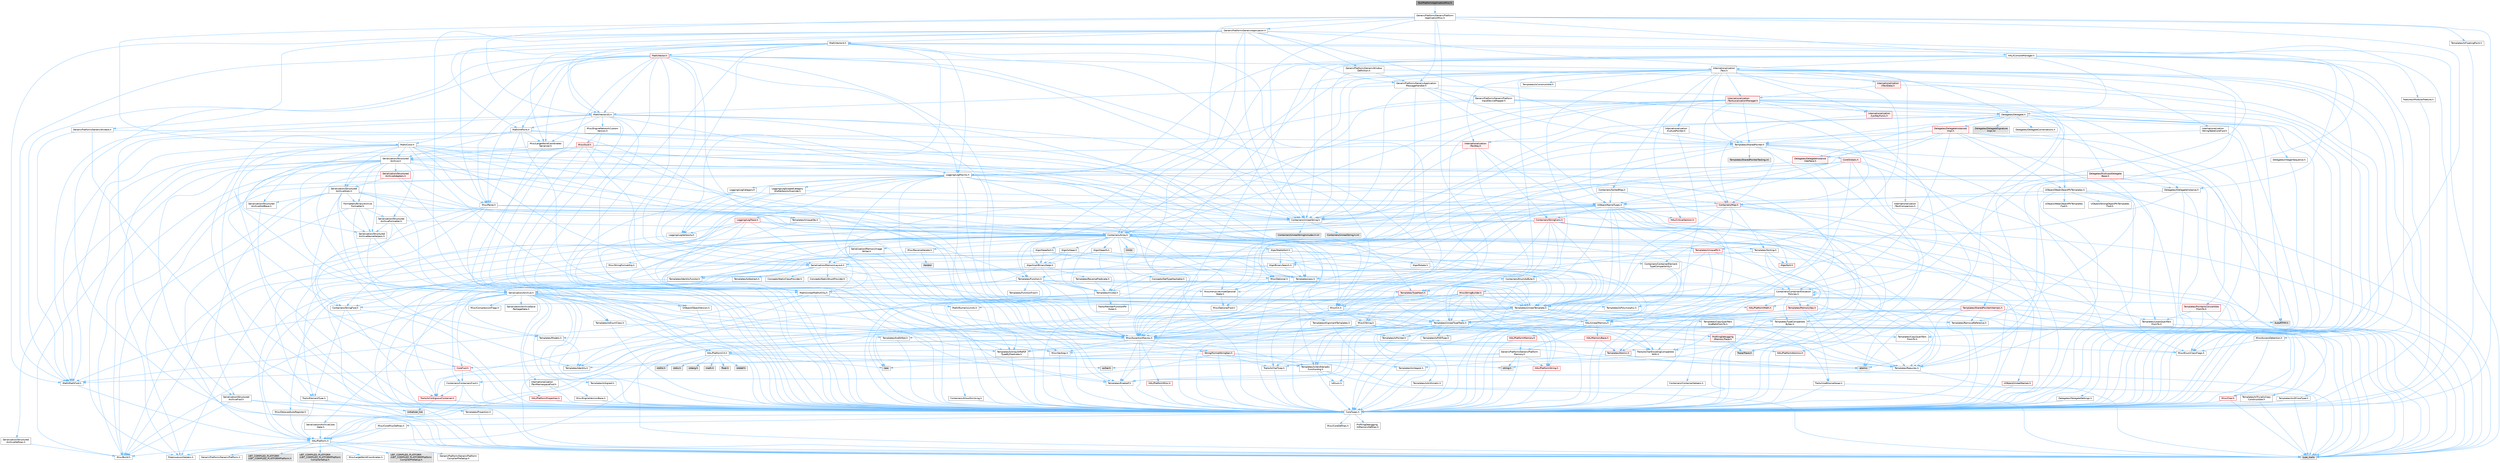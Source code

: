 digraph "NullPlatformApplicationMisc.h"
{
 // INTERACTIVE_SVG=YES
 // LATEX_PDF_SIZE
  bgcolor="transparent";
  edge [fontname=Helvetica,fontsize=10,labelfontname=Helvetica,labelfontsize=10];
  node [fontname=Helvetica,fontsize=10,shape=box,height=0.2,width=0.4];
  Node1 [id="Node000001",label="NullPlatformApplicationMisc.h",height=0.2,width=0.4,color="gray40", fillcolor="grey60", style="filled", fontcolor="black",tooltip=" "];
  Node1 -> Node2 [id="edge1_Node000001_Node000002",color="steelblue1",style="solid",tooltip=" "];
  Node2 [id="Node000002",label="GenericPlatform/GenericPlatform\lApplicationMisc.h",height=0.2,width=0.4,color="grey40", fillcolor="white", style="filled",URL="$d9/d09/GenericPlatformApplicationMisc_8h.html",tooltip=" "];
  Node2 -> Node3 [id="edge2_Node000002_Node000003",color="steelblue1",style="solid",tooltip=" "];
  Node3 [id="Node000003",label="Containers/UnrealString.h",height=0.2,width=0.4,color="grey40", fillcolor="white", style="filled",URL="$d5/dba/UnrealString_8h.html",tooltip=" "];
  Node3 -> Node4 [id="edge3_Node000003_Node000004",color="steelblue1",style="solid",tooltip=" "];
  Node4 [id="Node000004",label="Containers/UnrealStringIncludes.h.inl",height=0.2,width=0.4,color="grey60", fillcolor="#E0E0E0", style="filled",tooltip=" "];
  Node3 -> Node5 [id="edge4_Node000003_Node000005",color="steelblue1",style="solid",tooltip=" "];
  Node5 [id="Node000005",label="Containers/UnrealString.h.inl",height=0.2,width=0.4,color="grey60", fillcolor="#E0E0E0", style="filled",tooltip=" "];
  Node3 -> Node6 [id="edge5_Node000003_Node000006",color="steelblue1",style="solid",tooltip=" "];
  Node6 [id="Node000006",label="Misc/StringFormatArg.h",height=0.2,width=0.4,color="grey40", fillcolor="white", style="filled",URL="$d2/d16/StringFormatArg_8h.html",tooltip=" "];
  Node6 -> Node7 [id="edge6_Node000006_Node000007",color="steelblue1",style="solid",tooltip=" "];
  Node7 [id="Node000007",label="Containers/ContainersFwd.h",height=0.2,width=0.4,color="grey40", fillcolor="white", style="filled",URL="$d4/d0a/ContainersFwd_8h.html",tooltip=" "];
  Node7 -> Node8 [id="edge7_Node000007_Node000008",color="steelblue1",style="solid",tooltip=" "];
  Node8 [id="Node000008",label="HAL/Platform.h",height=0.2,width=0.4,color="grey40", fillcolor="white", style="filled",URL="$d9/dd0/Platform_8h.html",tooltip=" "];
  Node8 -> Node9 [id="edge8_Node000008_Node000009",color="steelblue1",style="solid",tooltip=" "];
  Node9 [id="Node000009",label="Misc/Build.h",height=0.2,width=0.4,color="grey40", fillcolor="white", style="filled",URL="$d3/dbb/Build_8h.html",tooltip=" "];
  Node8 -> Node10 [id="edge9_Node000008_Node000010",color="steelblue1",style="solid",tooltip=" "];
  Node10 [id="Node000010",label="Misc/LargeWorldCoordinates.h",height=0.2,width=0.4,color="grey40", fillcolor="white", style="filled",URL="$d2/dcb/LargeWorldCoordinates_8h.html",tooltip=" "];
  Node8 -> Node11 [id="edge10_Node000008_Node000011",color="steelblue1",style="solid",tooltip=" "];
  Node11 [id="Node000011",label="type_traits",height=0.2,width=0.4,color="grey60", fillcolor="#E0E0E0", style="filled",tooltip=" "];
  Node8 -> Node12 [id="edge11_Node000008_Node000012",color="steelblue1",style="solid",tooltip=" "];
  Node12 [id="Node000012",label="PreprocessorHelpers.h",height=0.2,width=0.4,color="grey40", fillcolor="white", style="filled",URL="$db/ddb/PreprocessorHelpers_8h.html",tooltip=" "];
  Node8 -> Node13 [id="edge12_Node000008_Node000013",color="steelblue1",style="solid",tooltip=" "];
  Node13 [id="Node000013",label="UBT_COMPILED_PLATFORM\l/UBT_COMPILED_PLATFORMPlatform\lCompilerPreSetup.h",height=0.2,width=0.4,color="grey60", fillcolor="#E0E0E0", style="filled",tooltip=" "];
  Node8 -> Node14 [id="edge13_Node000008_Node000014",color="steelblue1",style="solid",tooltip=" "];
  Node14 [id="Node000014",label="GenericPlatform/GenericPlatform\lCompilerPreSetup.h",height=0.2,width=0.4,color="grey40", fillcolor="white", style="filled",URL="$d9/dc8/GenericPlatformCompilerPreSetup_8h.html",tooltip=" "];
  Node8 -> Node15 [id="edge14_Node000008_Node000015",color="steelblue1",style="solid",tooltip=" "];
  Node15 [id="Node000015",label="GenericPlatform/GenericPlatform.h",height=0.2,width=0.4,color="grey40", fillcolor="white", style="filled",URL="$d6/d84/GenericPlatform_8h.html",tooltip=" "];
  Node8 -> Node16 [id="edge15_Node000008_Node000016",color="steelblue1",style="solid",tooltip=" "];
  Node16 [id="Node000016",label="UBT_COMPILED_PLATFORM\l/UBT_COMPILED_PLATFORMPlatform.h",height=0.2,width=0.4,color="grey60", fillcolor="#E0E0E0", style="filled",tooltip=" "];
  Node8 -> Node17 [id="edge16_Node000008_Node000017",color="steelblue1",style="solid",tooltip=" "];
  Node17 [id="Node000017",label="UBT_COMPILED_PLATFORM\l/UBT_COMPILED_PLATFORMPlatform\lCompilerSetup.h",height=0.2,width=0.4,color="grey60", fillcolor="#E0E0E0", style="filled",tooltip=" "];
  Node7 -> Node18 [id="edge17_Node000007_Node000018",color="steelblue1",style="solid",tooltip=" "];
  Node18 [id="Node000018",label="CoreTypes.h",height=0.2,width=0.4,color="grey40", fillcolor="white", style="filled",URL="$dc/dec/CoreTypes_8h.html",tooltip=" "];
  Node18 -> Node8 [id="edge18_Node000018_Node000008",color="steelblue1",style="solid",tooltip=" "];
  Node18 -> Node19 [id="edge19_Node000018_Node000019",color="steelblue1",style="solid",tooltip=" "];
  Node19 [id="Node000019",label="ProfilingDebugging\l/UMemoryDefines.h",height=0.2,width=0.4,color="grey40", fillcolor="white", style="filled",URL="$d2/da2/UMemoryDefines_8h.html",tooltip=" "];
  Node18 -> Node20 [id="edge20_Node000018_Node000020",color="steelblue1",style="solid",tooltip=" "];
  Node20 [id="Node000020",label="Misc/CoreMiscDefines.h",height=0.2,width=0.4,color="grey40", fillcolor="white", style="filled",URL="$da/d38/CoreMiscDefines_8h.html",tooltip=" "];
  Node20 -> Node8 [id="edge21_Node000020_Node000008",color="steelblue1",style="solid",tooltip=" "];
  Node20 -> Node12 [id="edge22_Node000020_Node000012",color="steelblue1",style="solid",tooltip=" "];
  Node18 -> Node21 [id="edge23_Node000018_Node000021",color="steelblue1",style="solid",tooltip=" "];
  Node21 [id="Node000021",label="Misc/CoreDefines.h",height=0.2,width=0.4,color="grey40", fillcolor="white", style="filled",URL="$d3/dd2/CoreDefines_8h.html",tooltip=" "];
  Node7 -> Node22 [id="edge24_Node000007_Node000022",color="steelblue1",style="solid",tooltip=" "];
  Node22 [id="Node000022",label="Traits/IsContiguousContainer.h",height=0.2,width=0.4,color="red", fillcolor="#FFF0F0", style="filled",URL="$d5/d3c/IsContiguousContainer_8h.html",tooltip=" "];
  Node22 -> Node18 [id="edge25_Node000022_Node000018",color="steelblue1",style="solid",tooltip=" "];
  Node22 -> Node24 [id="edge26_Node000022_Node000024",color="steelblue1",style="solid",tooltip=" "];
  Node24 [id="Node000024",label="initializer_list",height=0.2,width=0.4,color="grey60", fillcolor="#E0E0E0", style="filled",tooltip=" "];
  Node2 -> Node18 [id="edge27_Node000002_Node000018",color="steelblue1",style="solid",tooltip=" "];
  Node2 -> Node25 [id="edge28_Node000002_Node000025",color="steelblue1",style="solid",tooltip=" "];
  Node25 [id="Node000025",label="GenericPlatform/GenericApplication.h",height=0.2,width=0.4,color="grey40", fillcolor="white", style="filled",URL="$d2/d23/GenericApplication_8h.html",tooltip=" "];
  Node25 -> Node26 [id="edge29_Node000025_Node000026",color="steelblue1",style="solid",tooltip=" "];
  Node26 [id="Node000026",label="Containers/Array.h",height=0.2,width=0.4,color="grey40", fillcolor="white", style="filled",URL="$df/dd0/Array_8h.html",tooltip=" "];
  Node26 -> Node18 [id="edge30_Node000026_Node000018",color="steelblue1",style="solid",tooltip=" "];
  Node26 -> Node27 [id="edge31_Node000026_Node000027",color="steelblue1",style="solid",tooltip=" "];
  Node27 [id="Node000027",label="Misc/AssertionMacros.h",height=0.2,width=0.4,color="grey40", fillcolor="white", style="filled",URL="$d0/dfa/AssertionMacros_8h.html",tooltip=" "];
  Node27 -> Node18 [id="edge32_Node000027_Node000018",color="steelblue1",style="solid",tooltip=" "];
  Node27 -> Node8 [id="edge33_Node000027_Node000008",color="steelblue1",style="solid",tooltip=" "];
  Node27 -> Node28 [id="edge34_Node000027_Node000028",color="steelblue1",style="solid",tooltip=" "];
  Node28 [id="Node000028",label="HAL/PlatformMisc.h",height=0.2,width=0.4,color="red", fillcolor="#FFF0F0", style="filled",URL="$d0/df5/PlatformMisc_8h.html",tooltip=" "];
  Node28 -> Node18 [id="edge35_Node000028_Node000018",color="steelblue1",style="solid",tooltip=" "];
  Node27 -> Node12 [id="edge36_Node000027_Node000012",color="steelblue1",style="solid",tooltip=" "];
  Node27 -> Node60 [id="edge37_Node000027_Node000060",color="steelblue1",style="solid",tooltip=" "];
  Node60 [id="Node000060",label="Templates/EnableIf.h",height=0.2,width=0.4,color="grey40", fillcolor="white", style="filled",URL="$d7/d60/EnableIf_8h.html",tooltip=" "];
  Node60 -> Node18 [id="edge38_Node000060_Node000018",color="steelblue1",style="solid",tooltip=" "];
  Node27 -> Node61 [id="edge39_Node000027_Node000061",color="steelblue1",style="solid",tooltip=" "];
  Node61 [id="Node000061",label="Templates/IsArrayOrRefOf\lTypeByPredicate.h",height=0.2,width=0.4,color="grey40", fillcolor="white", style="filled",URL="$d6/da1/IsArrayOrRefOfTypeByPredicate_8h.html",tooltip=" "];
  Node61 -> Node18 [id="edge40_Node000061_Node000018",color="steelblue1",style="solid",tooltip=" "];
  Node27 -> Node62 [id="edge41_Node000027_Node000062",color="steelblue1",style="solid",tooltip=" "];
  Node62 [id="Node000062",label="Templates/IsValidVariadic\lFunctionArg.h",height=0.2,width=0.4,color="grey40", fillcolor="white", style="filled",URL="$d0/dc8/IsValidVariadicFunctionArg_8h.html",tooltip=" "];
  Node62 -> Node18 [id="edge42_Node000062_Node000018",color="steelblue1",style="solid",tooltip=" "];
  Node62 -> Node63 [id="edge43_Node000062_Node000063",color="steelblue1",style="solid",tooltip=" "];
  Node63 [id="Node000063",label="IsEnum.h",height=0.2,width=0.4,color="grey40", fillcolor="white", style="filled",URL="$d4/de5/IsEnum_8h.html",tooltip=" "];
  Node62 -> Node11 [id="edge44_Node000062_Node000011",color="steelblue1",style="solid",tooltip=" "];
  Node27 -> Node64 [id="edge45_Node000027_Node000064",color="steelblue1",style="solid",tooltip=" "];
  Node64 [id="Node000064",label="Traits/IsCharEncodingCompatible\lWith.h",height=0.2,width=0.4,color="grey40", fillcolor="white", style="filled",URL="$df/dd1/IsCharEncodingCompatibleWith_8h.html",tooltip=" "];
  Node64 -> Node11 [id="edge46_Node000064_Node000011",color="steelblue1",style="solid",tooltip=" "];
  Node64 -> Node65 [id="edge47_Node000064_Node000065",color="steelblue1",style="solid",tooltip=" "];
  Node65 [id="Node000065",label="Traits/IsCharType.h",height=0.2,width=0.4,color="grey40", fillcolor="white", style="filled",URL="$db/d51/IsCharType_8h.html",tooltip=" "];
  Node65 -> Node18 [id="edge48_Node000065_Node000018",color="steelblue1",style="solid",tooltip=" "];
  Node27 -> Node66 [id="edge49_Node000027_Node000066",color="steelblue1",style="solid",tooltip=" "];
  Node66 [id="Node000066",label="Misc/VarArgs.h",height=0.2,width=0.4,color="grey40", fillcolor="white", style="filled",URL="$d5/d6f/VarArgs_8h.html",tooltip=" "];
  Node66 -> Node18 [id="edge50_Node000066_Node000018",color="steelblue1",style="solid",tooltip=" "];
  Node27 -> Node67 [id="edge51_Node000027_Node000067",color="steelblue1",style="solid",tooltip=" "];
  Node67 [id="Node000067",label="String/FormatStringSan.h",height=0.2,width=0.4,color="red", fillcolor="#FFF0F0", style="filled",URL="$d3/d8b/FormatStringSan_8h.html",tooltip=" "];
  Node67 -> Node11 [id="edge52_Node000067_Node000011",color="steelblue1",style="solid",tooltip=" "];
  Node67 -> Node18 [id="edge53_Node000067_Node000018",color="steelblue1",style="solid",tooltip=" "];
  Node67 -> Node68 [id="edge54_Node000067_Node000068",color="steelblue1",style="solid",tooltip=" "];
  Node68 [id="Node000068",label="Templates/Requires.h",height=0.2,width=0.4,color="grey40", fillcolor="white", style="filled",URL="$dc/d96/Requires_8h.html",tooltip=" "];
  Node68 -> Node60 [id="edge55_Node000068_Node000060",color="steelblue1",style="solid",tooltip=" "];
  Node68 -> Node11 [id="edge56_Node000068_Node000011",color="steelblue1",style="solid",tooltip=" "];
  Node67 -> Node69 [id="edge57_Node000067_Node000069",color="steelblue1",style="solid",tooltip=" "];
  Node69 [id="Node000069",label="Templates/Identity.h",height=0.2,width=0.4,color="grey40", fillcolor="white", style="filled",URL="$d0/dd5/Identity_8h.html",tooltip=" "];
  Node67 -> Node62 [id="edge58_Node000067_Node000062",color="steelblue1",style="solid",tooltip=" "];
  Node67 -> Node65 [id="edge59_Node000067_Node000065",color="steelblue1",style="solid",tooltip=" "];
  Node67 -> Node7 [id="edge60_Node000067_Node000007",color="steelblue1",style="solid",tooltip=" "];
  Node27 -> Node73 [id="edge61_Node000027_Node000073",color="steelblue1",style="solid",tooltip=" "];
  Node73 [id="Node000073",label="atomic",height=0.2,width=0.4,color="grey60", fillcolor="#E0E0E0", style="filled",tooltip=" "];
  Node26 -> Node74 [id="edge62_Node000026_Node000074",color="steelblue1",style="solid",tooltip=" "];
  Node74 [id="Node000074",label="Misc/IntrusiveUnsetOptional\lState.h",height=0.2,width=0.4,color="grey40", fillcolor="white", style="filled",URL="$d2/d0a/IntrusiveUnsetOptionalState_8h.html",tooltip=" "];
  Node74 -> Node75 [id="edge63_Node000074_Node000075",color="steelblue1",style="solid",tooltip=" "];
  Node75 [id="Node000075",label="Misc/OptionalFwd.h",height=0.2,width=0.4,color="grey40", fillcolor="white", style="filled",URL="$dc/d50/OptionalFwd_8h.html",tooltip=" "];
  Node26 -> Node76 [id="edge64_Node000026_Node000076",color="steelblue1",style="solid",tooltip=" "];
  Node76 [id="Node000076",label="Misc/ReverseIterate.h",height=0.2,width=0.4,color="grey40", fillcolor="white", style="filled",URL="$db/de3/ReverseIterate_8h.html",tooltip=" "];
  Node76 -> Node8 [id="edge65_Node000076_Node000008",color="steelblue1",style="solid",tooltip=" "];
  Node76 -> Node77 [id="edge66_Node000076_Node000077",color="steelblue1",style="solid",tooltip=" "];
  Node77 [id="Node000077",label="iterator",height=0.2,width=0.4,color="grey60", fillcolor="#E0E0E0", style="filled",tooltip=" "];
  Node26 -> Node78 [id="edge67_Node000026_Node000078",color="steelblue1",style="solid",tooltip=" "];
  Node78 [id="Node000078",label="HAL/UnrealMemory.h",height=0.2,width=0.4,color="grey40", fillcolor="white", style="filled",URL="$d9/d96/UnrealMemory_8h.html",tooltip=" "];
  Node78 -> Node18 [id="edge68_Node000078_Node000018",color="steelblue1",style="solid",tooltip=" "];
  Node78 -> Node79 [id="edge69_Node000078_Node000079",color="steelblue1",style="solid",tooltip=" "];
  Node79 [id="Node000079",label="GenericPlatform/GenericPlatform\lMemory.h",height=0.2,width=0.4,color="grey40", fillcolor="white", style="filled",URL="$dd/d22/GenericPlatformMemory_8h.html",tooltip=" "];
  Node79 -> Node32 [id="edge70_Node000079_Node000032",color="steelblue1",style="solid",tooltip=" "];
  Node32 [id="Node000032",label="CoreFwd.h",height=0.2,width=0.4,color="red", fillcolor="#FFF0F0", style="filled",URL="$d1/d1e/CoreFwd_8h.html",tooltip=" "];
  Node32 -> Node18 [id="edge71_Node000032_Node000018",color="steelblue1",style="solid",tooltip=" "];
  Node32 -> Node7 [id="edge72_Node000032_Node000007",color="steelblue1",style="solid",tooltip=" "];
  Node32 -> Node33 [id="edge73_Node000032_Node000033",color="steelblue1",style="solid",tooltip=" "];
  Node33 [id="Node000033",label="Math/MathFwd.h",height=0.2,width=0.4,color="grey40", fillcolor="white", style="filled",URL="$d2/d10/MathFwd_8h.html",tooltip=" "];
  Node33 -> Node8 [id="edge74_Node000033_Node000008",color="steelblue1",style="solid",tooltip=" "];
  Node79 -> Node18 [id="edge75_Node000079_Node000018",color="steelblue1",style="solid",tooltip=" "];
  Node79 -> Node80 [id="edge76_Node000079_Node000080",color="steelblue1",style="solid",tooltip=" "];
  Node80 [id="Node000080",label="HAL/PlatformString.h",height=0.2,width=0.4,color="red", fillcolor="#FFF0F0", style="filled",URL="$db/db5/PlatformString_8h.html",tooltip=" "];
  Node80 -> Node18 [id="edge77_Node000080_Node000018",color="steelblue1",style="solid",tooltip=" "];
  Node79 -> Node45 [id="edge78_Node000079_Node000045",color="steelblue1",style="solid",tooltip=" "];
  Node45 [id="Node000045",label="string.h",height=0.2,width=0.4,color="grey60", fillcolor="#E0E0E0", style="filled",tooltip=" "];
  Node79 -> Node38 [id="edge79_Node000079_Node000038",color="steelblue1",style="solid",tooltip=" "];
  Node38 [id="Node000038",label="wchar.h",height=0.2,width=0.4,color="grey60", fillcolor="#E0E0E0", style="filled",tooltip=" "];
  Node78 -> Node82 [id="edge80_Node000078_Node000082",color="steelblue1",style="solid",tooltip=" "];
  Node82 [id="Node000082",label="HAL/MemoryBase.h",height=0.2,width=0.4,color="red", fillcolor="#FFF0F0", style="filled",URL="$d6/d9f/MemoryBase_8h.html",tooltip=" "];
  Node82 -> Node18 [id="edge81_Node000082_Node000018",color="steelblue1",style="solid",tooltip=" "];
  Node82 -> Node53 [id="edge82_Node000082_Node000053",color="steelblue1",style="solid",tooltip=" "];
  Node53 [id="Node000053",label="HAL/PlatformAtomics.h",height=0.2,width=0.4,color="red", fillcolor="#FFF0F0", style="filled",URL="$d3/d36/PlatformAtomics_8h.html",tooltip=" "];
  Node53 -> Node18 [id="edge83_Node000053_Node000018",color="steelblue1",style="solid",tooltip=" "];
  Node82 -> Node36 [id="edge84_Node000082_Node000036",color="steelblue1",style="solid",tooltip=" "];
  Node36 [id="Node000036",label="HAL/PlatformCrt.h",height=0.2,width=0.4,color="grey40", fillcolor="white", style="filled",URL="$d8/d75/PlatformCrt_8h.html",tooltip=" "];
  Node36 -> Node37 [id="edge85_Node000036_Node000037",color="steelblue1",style="solid",tooltip=" "];
  Node37 [id="Node000037",label="new",height=0.2,width=0.4,color="grey60", fillcolor="#E0E0E0", style="filled",tooltip=" "];
  Node36 -> Node38 [id="edge86_Node000036_Node000038",color="steelblue1",style="solid",tooltip=" "];
  Node36 -> Node39 [id="edge87_Node000036_Node000039",color="steelblue1",style="solid",tooltip=" "];
  Node39 [id="Node000039",label="stddef.h",height=0.2,width=0.4,color="grey60", fillcolor="#E0E0E0", style="filled",tooltip=" "];
  Node36 -> Node40 [id="edge88_Node000036_Node000040",color="steelblue1",style="solid",tooltip=" "];
  Node40 [id="Node000040",label="stdlib.h",height=0.2,width=0.4,color="grey60", fillcolor="#E0E0E0", style="filled",tooltip=" "];
  Node36 -> Node41 [id="edge89_Node000036_Node000041",color="steelblue1",style="solid",tooltip=" "];
  Node41 [id="Node000041",label="stdio.h",height=0.2,width=0.4,color="grey60", fillcolor="#E0E0E0", style="filled",tooltip=" "];
  Node36 -> Node42 [id="edge90_Node000036_Node000042",color="steelblue1",style="solid",tooltip=" "];
  Node42 [id="Node000042",label="stdarg.h",height=0.2,width=0.4,color="grey60", fillcolor="#E0E0E0", style="filled",tooltip=" "];
  Node36 -> Node43 [id="edge91_Node000036_Node000043",color="steelblue1",style="solid",tooltip=" "];
  Node43 [id="Node000043",label="math.h",height=0.2,width=0.4,color="grey60", fillcolor="#E0E0E0", style="filled",tooltip=" "];
  Node36 -> Node44 [id="edge92_Node000036_Node000044",color="steelblue1",style="solid",tooltip=" "];
  Node44 [id="Node000044",label="float.h",height=0.2,width=0.4,color="grey60", fillcolor="#E0E0E0", style="filled",tooltip=" "];
  Node36 -> Node45 [id="edge93_Node000036_Node000045",color="steelblue1",style="solid",tooltip=" "];
  Node82 -> Node86 [id="edge94_Node000082_Node000086",color="steelblue1",style="solid",tooltip=" "];
  Node86 [id="Node000086",label="Templates/Atomic.h",height=0.2,width=0.4,color="red", fillcolor="#FFF0F0", style="filled",URL="$d3/d91/Atomic_8h.html",tooltip=" "];
  Node86 -> Node89 [id="edge95_Node000086_Node000089",color="steelblue1",style="solid",tooltip=" "];
  Node89 [id="Node000089",label="Templates/IsIntegral.h",height=0.2,width=0.4,color="grey40", fillcolor="white", style="filled",URL="$da/d64/IsIntegral_8h.html",tooltip=" "];
  Node89 -> Node18 [id="edge96_Node000089_Node000018",color="steelblue1",style="solid",tooltip=" "];
  Node86 -> Node73 [id="edge97_Node000086_Node000073",color="steelblue1",style="solid",tooltip=" "];
  Node78 -> Node95 [id="edge98_Node000078_Node000095",color="steelblue1",style="solid",tooltip=" "];
  Node95 [id="Node000095",label="HAL/PlatformMemory.h",height=0.2,width=0.4,color="red", fillcolor="#FFF0F0", style="filled",URL="$de/d68/PlatformMemory_8h.html",tooltip=" "];
  Node95 -> Node18 [id="edge99_Node000095_Node000018",color="steelblue1",style="solid",tooltip=" "];
  Node95 -> Node79 [id="edge100_Node000095_Node000079",color="steelblue1",style="solid",tooltip=" "];
  Node78 -> Node97 [id="edge101_Node000078_Node000097",color="steelblue1",style="solid",tooltip=" "];
  Node97 [id="Node000097",label="ProfilingDebugging\l/MemoryTrace.h",height=0.2,width=0.4,color="red", fillcolor="#FFF0F0", style="filled",URL="$da/dd7/MemoryTrace_8h.html",tooltip=" "];
  Node97 -> Node8 [id="edge102_Node000097_Node000008",color="steelblue1",style="solid",tooltip=" "];
  Node97 -> Node48 [id="edge103_Node000097_Node000048",color="steelblue1",style="solid",tooltip=" "];
  Node48 [id="Node000048",label="Misc/EnumClassFlags.h",height=0.2,width=0.4,color="grey40", fillcolor="white", style="filled",URL="$d8/de7/EnumClassFlags_8h.html",tooltip=" "];
  Node97 -> Node59 [id="edge104_Node000097_Node000059",color="steelblue1",style="solid",tooltip=" "];
  Node59 [id="Node000059",label="Trace/Trace.h",height=0.2,width=0.4,color="grey60", fillcolor="#E0E0E0", style="filled",tooltip=" "];
  Node78 -> Node98 [id="edge105_Node000078_Node000098",color="steelblue1",style="solid",tooltip=" "];
  Node98 [id="Node000098",label="Templates/IsPointer.h",height=0.2,width=0.4,color="grey40", fillcolor="white", style="filled",URL="$d7/d05/IsPointer_8h.html",tooltip=" "];
  Node98 -> Node18 [id="edge106_Node000098_Node000018",color="steelblue1",style="solid",tooltip=" "];
  Node26 -> Node99 [id="edge107_Node000026_Node000099",color="steelblue1",style="solid",tooltip=" "];
  Node99 [id="Node000099",label="Templates/UnrealTypeTraits.h",height=0.2,width=0.4,color="grey40", fillcolor="white", style="filled",URL="$d2/d2d/UnrealTypeTraits_8h.html",tooltip=" "];
  Node99 -> Node18 [id="edge108_Node000099_Node000018",color="steelblue1",style="solid",tooltip=" "];
  Node99 -> Node98 [id="edge109_Node000099_Node000098",color="steelblue1",style="solid",tooltip=" "];
  Node99 -> Node27 [id="edge110_Node000099_Node000027",color="steelblue1",style="solid",tooltip=" "];
  Node99 -> Node91 [id="edge111_Node000099_Node000091",color="steelblue1",style="solid",tooltip=" "];
  Node91 [id="Node000091",label="Templates/AndOrNot.h",height=0.2,width=0.4,color="grey40", fillcolor="white", style="filled",URL="$db/d0a/AndOrNot_8h.html",tooltip=" "];
  Node91 -> Node18 [id="edge112_Node000091_Node000018",color="steelblue1",style="solid",tooltip=" "];
  Node99 -> Node60 [id="edge113_Node000099_Node000060",color="steelblue1",style="solid",tooltip=" "];
  Node99 -> Node100 [id="edge114_Node000099_Node000100",color="steelblue1",style="solid",tooltip=" "];
  Node100 [id="Node000100",label="Templates/IsArithmetic.h",height=0.2,width=0.4,color="grey40", fillcolor="white", style="filled",URL="$d2/d5d/IsArithmetic_8h.html",tooltip=" "];
  Node100 -> Node18 [id="edge115_Node000100_Node000018",color="steelblue1",style="solid",tooltip=" "];
  Node99 -> Node63 [id="edge116_Node000099_Node000063",color="steelblue1",style="solid",tooltip=" "];
  Node99 -> Node101 [id="edge117_Node000099_Node000101",color="steelblue1",style="solid",tooltip=" "];
  Node101 [id="Node000101",label="Templates/Models.h",height=0.2,width=0.4,color="grey40", fillcolor="white", style="filled",URL="$d3/d0c/Models_8h.html",tooltip=" "];
  Node101 -> Node69 [id="edge118_Node000101_Node000069",color="steelblue1",style="solid",tooltip=" "];
  Node99 -> Node102 [id="edge119_Node000099_Node000102",color="steelblue1",style="solid",tooltip=" "];
  Node102 [id="Node000102",label="Templates/IsPODType.h",height=0.2,width=0.4,color="grey40", fillcolor="white", style="filled",URL="$d7/db1/IsPODType_8h.html",tooltip=" "];
  Node102 -> Node18 [id="edge120_Node000102_Node000018",color="steelblue1",style="solid",tooltip=" "];
  Node99 -> Node103 [id="edge121_Node000099_Node000103",color="steelblue1",style="solid",tooltip=" "];
  Node103 [id="Node000103",label="Templates/IsUECoreType.h",height=0.2,width=0.4,color="grey40", fillcolor="white", style="filled",URL="$d1/db8/IsUECoreType_8h.html",tooltip=" "];
  Node103 -> Node18 [id="edge122_Node000103_Node000018",color="steelblue1",style="solid",tooltip=" "];
  Node103 -> Node11 [id="edge123_Node000103_Node000011",color="steelblue1",style="solid",tooltip=" "];
  Node99 -> Node92 [id="edge124_Node000099_Node000092",color="steelblue1",style="solid",tooltip=" "];
  Node92 [id="Node000092",label="Templates/IsTriviallyCopy\lConstructible.h",height=0.2,width=0.4,color="grey40", fillcolor="white", style="filled",URL="$d3/d78/IsTriviallyCopyConstructible_8h.html",tooltip=" "];
  Node92 -> Node18 [id="edge125_Node000092_Node000018",color="steelblue1",style="solid",tooltip=" "];
  Node92 -> Node11 [id="edge126_Node000092_Node000011",color="steelblue1",style="solid",tooltip=" "];
  Node26 -> Node104 [id="edge127_Node000026_Node000104",color="steelblue1",style="solid",tooltip=" "];
  Node104 [id="Node000104",label="Templates/UnrealTemplate.h",height=0.2,width=0.4,color="grey40", fillcolor="white", style="filled",URL="$d4/d24/UnrealTemplate_8h.html",tooltip=" "];
  Node104 -> Node18 [id="edge128_Node000104_Node000018",color="steelblue1",style="solid",tooltip=" "];
  Node104 -> Node98 [id="edge129_Node000104_Node000098",color="steelblue1",style="solid",tooltip=" "];
  Node104 -> Node78 [id="edge130_Node000104_Node000078",color="steelblue1",style="solid",tooltip=" "];
  Node104 -> Node105 [id="edge131_Node000104_Node000105",color="steelblue1",style="solid",tooltip=" "];
  Node105 [id="Node000105",label="Templates/CopyQualifiers\lAndRefsFromTo.h",height=0.2,width=0.4,color="grey40", fillcolor="white", style="filled",URL="$d3/db3/CopyQualifiersAndRefsFromTo_8h.html",tooltip=" "];
  Node105 -> Node106 [id="edge132_Node000105_Node000106",color="steelblue1",style="solid",tooltip=" "];
  Node106 [id="Node000106",label="Templates/CopyQualifiers\lFromTo.h",height=0.2,width=0.4,color="grey40", fillcolor="white", style="filled",URL="$d5/db4/CopyQualifiersFromTo_8h.html",tooltip=" "];
  Node104 -> Node99 [id="edge133_Node000104_Node000099",color="steelblue1",style="solid",tooltip=" "];
  Node104 -> Node107 [id="edge134_Node000104_Node000107",color="steelblue1",style="solid",tooltip=" "];
  Node107 [id="Node000107",label="Templates/RemoveReference.h",height=0.2,width=0.4,color="grey40", fillcolor="white", style="filled",URL="$da/dbe/RemoveReference_8h.html",tooltip=" "];
  Node107 -> Node18 [id="edge135_Node000107_Node000018",color="steelblue1",style="solid",tooltip=" "];
  Node104 -> Node68 [id="edge136_Node000104_Node000068",color="steelblue1",style="solid",tooltip=" "];
  Node104 -> Node108 [id="edge137_Node000104_Node000108",color="steelblue1",style="solid",tooltip=" "];
  Node108 [id="Node000108",label="Templates/TypeCompatible\lBytes.h",height=0.2,width=0.4,color="grey40", fillcolor="white", style="filled",URL="$df/d0a/TypeCompatibleBytes_8h.html",tooltip=" "];
  Node108 -> Node18 [id="edge138_Node000108_Node000018",color="steelblue1",style="solid",tooltip=" "];
  Node108 -> Node45 [id="edge139_Node000108_Node000045",color="steelblue1",style="solid",tooltip=" "];
  Node108 -> Node37 [id="edge140_Node000108_Node000037",color="steelblue1",style="solid",tooltip=" "];
  Node108 -> Node11 [id="edge141_Node000108_Node000011",color="steelblue1",style="solid",tooltip=" "];
  Node104 -> Node69 [id="edge142_Node000104_Node000069",color="steelblue1",style="solid",tooltip=" "];
  Node104 -> Node22 [id="edge143_Node000104_Node000022",color="steelblue1",style="solid",tooltip=" "];
  Node104 -> Node109 [id="edge144_Node000104_Node000109",color="steelblue1",style="solid",tooltip=" "];
  Node109 [id="Node000109",label="Traits/UseBitwiseSwap.h",height=0.2,width=0.4,color="grey40", fillcolor="white", style="filled",URL="$db/df3/UseBitwiseSwap_8h.html",tooltip=" "];
  Node109 -> Node18 [id="edge145_Node000109_Node000018",color="steelblue1",style="solid",tooltip=" "];
  Node109 -> Node11 [id="edge146_Node000109_Node000011",color="steelblue1",style="solid",tooltip=" "];
  Node104 -> Node11 [id="edge147_Node000104_Node000011",color="steelblue1",style="solid",tooltip=" "];
  Node26 -> Node110 [id="edge148_Node000026_Node000110",color="steelblue1",style="solid",tooltip=" "];
  Node110 [id="Node000110",label="Containers/AllowShrinking.h",height=0.2,width=0.4,color="grey40", fillcolor="white", style="filled",URL="$d7/d1a/AllowShrinking_8h.html",tooltip=" "];
  Node110 -> Node18 [id="edge149_Node000110_Node000018",color="steelblue1",style="solid",tooltip=" "];
  Node26 -> Node111 [id="edge150_Node000026_Node000111",color="steelblue1",style="solid",tooltip=" "];
  Node111 [id="Node000111",label="Containers/ContainerAllocation\lPolicies.h",height=0.2,width=0.4,color="grey40", fillcolor="white", style="filled",URL="$d7/dff/ContainerAllocationPolicies_8h.html",tooltip=" "];
  Node111 -> Node18 [id="edge151_Node000111_Node000018",color="steelblue1",style="solid",tooltip=" "];
  Node111 -> Node112 [id="edge152_Node000111_Node000112",color="steelblue1",style="solid",tooltip=" "];
  Node112 [id="Node000112",label="Containers/ContainerHelpers.h",height=0.2,width=0.4,color="grey40", fillcolor="white", style="filled",URL="$d7/d33/ContainerHelpers_8h.html",tooltip=" "];
  Node112 -> Node18 [id="edge153_Node000112_Node000018",color="steelblue1",style="solid",tooltip=" "];
  Node111 -> Node111 [id="edge154_Node000111_Node000111",color="steelblue1",style="solid",tooltip=" "];
  Node111 -> Node113 [id="edge155_Node000111_Node000113",color="steelblue1",style="solid",tooltip=" "];
  Node113 [id="Node000113",label="HAL/PlatformMath.h",height=0.2,width=0.4,color="red", fillcolor="#FFF0F0", style="filled",URL="$dc/d53/PlatformMath_8h.html",tooltip=" "];
  Node113 -> Node18 [id="edge156_Node000113_Node000018",color="steelblue1",style="solid",tooltip=" "];
  Node111 -> Node78 [id="edge157_Node000111_Node000078",color="steelblue1",style="solid",tooltip=" "];
  Node111 -> Node46 [id="edge158_Node000111_Node000046",color="steelblue1",style="solid",tooltip=" "];
  Node46 [id="Node000046",label="Math/NumericLimits.h",height=0.2,width=0.4,color="grey40", fillcolor="white", style="filled",URL="$df/d1b/NumericLimits_8h.html",tooltip=" "];
  Node46 -> Node18 [id="edge159_Node000046_Node000018",color="steelblue1",style="solid",tooltip=" "];
  Node111 -> Node27 [id="edge160_Node000111_Node000027",color="steelblue1",style="solid",tooltip=" "];
  Node111 -> Node121 [id="edge161_Node000111_Node000121",color="steelblue1",style="solid",tooltip=" "];
  Node121 [id="Node000121",label="Templates/IsPolymorphic.h",height=0.2,width=0.4,color="grey40", fillcolor="white", style="filled",URL="$dc/d20/IsPolymorphic_8h.html",tooltip=" "];
  Node111 -> Node122 [id="edge162_Node000111_Node000122",color="steelblue1",style="solid",tooltip=" "];
  Node122 [id="Node000122",label="Templates/MemoryOps.h",height=0.2,width=0.4,color="red", fillcolor="#FFF0F0", style="filled",URL="$db/dea/MemoryOps_8h.html",tooltip=" "];
  Node122 -> Node18 [id="edge163_Node000122_Node000018",color="steelblue1",style="solid",tooltip=" "];
  Node122 -> Node78 [id="edge164_Node000122_Node000078",color="steelblue1",style="solid",tooltip=" "];
  Node122 -> Node92 [id="edge165_Node000122_Node000092",color="steelblue1",style="solid",tooltip=" "];
  Node122 -> Node68 [id="edge166_Node000122_Node000068",color="steelblue1",style="solid",tooltip=" "];
  Node122 -> Node99 [id="edge167_Node000122_Node000099",color="steelblue1",style="solid",tooltip=" "];
  Node122 -> Node109 [id="edge168_Node000122_Node000109",color="steelblue1",style="solid",tooltip=" "];
  Node122 -> Node37 [id="edge169_Node000122_Node000037",color="steelblue1",style="solid",tooltip=" "];
  Node122 -> Node11 [id="edge170_Node000122_Node000011",color="steelblue1",style="solid",tooltip=" "];
  Node111 -> Node108 [id="edge171_Node000111_Node000108",color="steelblue1",style="solid",tooltip=" "];
  Node111 -> Node11 [id="edge172_Node000111_Node000011",color="steelblue1",style="solid",tooltip=" "];
  Node26 -> Node123 [id="edge173_Node000026_Node000123",color="steelblue1",style="solid",tooltip=" "];
  Node123 [id="Node000123",label="Containers/ContainerElement\lTypeCompatibility.h",height=0.2,width=0.4,color="grey40", fillcolor="white", style="filled",URL="$df/ddf/ContainerElementTypeCompatibility_8h.html",tooltip=" "];
  Node123 -> Node18 [id="edge174_Node000123_Node000018",color="steelblue1",style="solid",tooltip=" "];
  Node123 -> Node99 [id="edge175_Node000123_Node000099",color="steelblue1",style="solid",tooltip=" "];
  Node26 -> Node124 [id="edge176_Node000026_Node000124",color="steelblue1",style="solid",tooltip=" "];
  Node124 [id="Node000124",label="Serialization/Archive.h",height=0.2,width=0.4,color="grey40", fillcolor="white", style="filled",URL="$d7/d3b/Archive_8h.html",tooltip=" "];
  Node124 -> Node32 [id="edge177_Node000124_Node000032",color="steelblue1",style="solid",tooltip=" "];
  Node124 -> Node18 [id="edge178_Node000124_Node000018",color="steelblue1",style="solid",tooltip=" "];
  Node124 -> Node125 [id="edge179_Node000124_Node000125",color="steelblue1",style="solid",tooltip=" "];
  Node125 [id="Node000125",label="HAL/PlatformProperties.h",height=0.2,width=0.4,color="red", fillcolor="#FFF0F0", style="filled",URL="$d9/db0/PlatformProperties_8h.html",tooltip=" "];
  Node125 -> Node18 [id="edge180_Node000125_Node000018",color="steelblue1",style="solid",tooltip=" "];
  Node124 -> Node128 [id="edge181_Node000124_Node000128",color="steelblue1",style="solid",tooltip=" "];
  Node128 [id="Node000128",label="Internationalization\l/TextNamespaceFwd.h",height=0.2,width=0.4,color="grey40", fillcolor="white", style="filled",URL="$d8/d97/TextNamespaceFwd_8h.html",tooltip=" "];
  Node128 -> Node18 [id="edge182_Node000128_Node000018",color="steelblue1",style="solid",tooltip=" "];
  Node124 -> Node33 [id="edge183_Node000124_Node000033",color="steelblue1",style="solid",tooltip=" "];
  Node124 -> Node27 [id="edge184_Node000124_Node000027",color="steelblue1",style="solid",tooltip=" "];
  Node124 -> Node9 [id="edge185_Node000124_Node000009",color="steelblue1",style="solid",tooltip=" "];
  Node124 -> Node47 [id="edge186_Node000124_Node000047",color="steelblue1",style="solid",tooltip=" "];
  Node47 [id="Node000047",label="Misc/CompressionFlags.h",height=0.2,width=0.4,color="grey40", fillcolor="white", style="filled",URL="$d9/d76/CompressionFlags_8h.html",tooltip=" "];
  Node124 -> Node129 [id="edge187_Node000124_Node000129",color="steelblue1",style="solid",tooltip=" "];
  Node129 [id="Node000129",label="Misc/EngineVersionBase.h",height=0.2,width=0.4,color="grey40", fillcolor="white", style="filled",URL="$d5/d2b/EngineVersionBase_8h.html",tooltip=" "];
  Node129 -> Node18 [id="edge188_Node000129_Node000018",color="steelblue1",style="solid",tooltip=" "];
  Node124 -> Node66 [id="edge189_Node000124_Node000066",color="steelblue1",style="solid",tooltip=" "];
  Node124 -> Node130 [id="edge190_Node000124_Node000130",color="steelblue1",style="solid",tooltip=" "];
  Node130 [id="Node000130",label="Serialization/ArchiveCook\lData.h",height=0.2,width=0.4,color="grey40", fillcolor="white", style="filled",URL="$dc/db6/ArchiveCookData_8h.html",tooltip=" "];
  Node130 -> Node8 [id="edge191_Node000130_Node000008",color="steelblue1",style="solid",tooltip=" "];
  Node124 -> Node131 [id="edge192_Node000124_Node000131",color="steelblue1",style="solid",tooltip=" "];
  Node131 [id="Node000131",label="Serialization/ArchiveSave\lPackageData.h",height=0.2,width=0.4,color="grey40", fillcolor="white", style="filled",URL="$d1/d37/ArchiveSavePackageData_8h.html",tooltip=" "];
  Node124 -> Node60 [id="edge193_Node000124_Node000060",color="steelblue1",style="solid",tooltip=" "];
  Node124 -> Node61 [id="edge194_Node000124_Node000061",color="steelblue1",style="solid",tooltip=" "];
  Node124 -> Node132 [id="edge195_Node000124_Node000132",color="steelblue1",style="solid",tooltip=" "];
  Node132 [id="Node000132",label="Templates/IsEnumClass.h",height=0.2,width=0.4,color="grey40", fillcolor="white", style="filled",URL="$d7/d15/IsEnumClass_8h.html",tooltip=" "];
  Node132 -> Node18 [id="edge196_Node000132_Node000018",color="steelblue1",style="solid",tooltip=" "];
  Node132 -> Node91 [id="edge197_Node000132_Node000091",color="steelblue1",style="solid",tooltip=" "];
  Node124 -> Node118 [id="edge198_Node000124_Node000118",color="steelblue1",style="solid",tooltip=" "];
  Node118 [id="Node000118",label="Templates/IsSigned.h",height=0.2,width=0.4,color="grey40", fillcolor="white", style="filled",URL="$d8/dd8/IsSigned_8h.html",tooltip=" "];
  Node118 -> Node18 [id="edge199_Node000118_Node000018",color="steelblue1",style="solid",tooltip=" "];
  Node124 -> Node62 [id="edge200_Node000124_Node000062",color="steelblue1",style="solid",tooltip=" "];
  Node124 -> Node104 [id="edge201_Node000124_Node000104",color="steelblue1",style="solid",tooltip=" "];
  Node124 -> Node64 [id="edge202_Node000124_Node000064",color="steelblue1",style="solid",tooltip=" "];
  Node124 -> Node133 [id="edge203_Node000124_Node000133",color="steelblue1",style="solid",tooltip=" "];
  Node133 [id="Node000133",label="UObject/ObjectVersion.h",height=0.2,width=0.4,color="grey40", fillcolor="white", style="filled",URL="$da/d63/ObjectVersion_8h.html",tooltip=" "];
  Node133 -> Node18 [id="edge204_Node000133_Node000018",color="steelblue1",style="solid",tooltip=" "];
  Node26 -> Node134 [id="edge205_Node000026_Node000134",color="steelblue1",style="solid",tooltip=" "];
  Node134 [id="Node000134",label="Serialization/MemoryImage\lWriter.h",height=0.2,width=0.4,color="grey40", fillcolor="white", style="filled",URL="$d0/d08/MemoryImageWriter_8h.html",tooltip=" "];
  Node134 -> Node18 [id="edge206_Node000134_Node000018",color="steelblue1",style="solid",tooltip=" "];
  Node134 -> Node135 [id="edge207_Node000134_Node000135",color="steelblue1",style="solid",tooltip=" "];
  Node135 [id="Node000135",label="Serialization/MemoryLayout.h",height=0.2,width=0.4,color="grey40", fillcolor="white", style="filled",URL="$d7/d66/MemoryLayout_8h.html",tooltip=" "];
  Node135 -> Node136 [id="edge208_Node000135_Node000136",color="steelblue1",style="solid",tooltip=" "];
  Node136 [id="Node000136",label="Concepts/StaticClassProvider.h",height=0.2,width=0.4,color="grey40", fillcolor="white", style="filled",URL="$dd/d83/StaticClassProvider_8h.html",tooltip=" "];
  Node135 -> Node137 [id="edge209_Node000135_Node000137",color="steelblue1",style="solid",tooltip=" "];
  Node137 [id="Node000137",label="Concepts/StaticStructProvider.h",height=0.2,width=0.4,color="grey40", fillcolor="white", style="filled",URL="$d5/d77/StaticStructProvider_8h.html",tooltip=" "];
  Node135 -> Node138 [id="edge210_Node000135_Node000138",color="steelblue1",style="solid",tooltip=" "];
  Node138 [id="Node000138",label="Containers/EnumAsByte.h",height=0.2,width=0.4,color="grey40", fillcolor="white", style="filled",URL="$d6/d9a/EnumAsByte_8h.html",tooltip=" "];
  Node138 -> Node18 [id="edge211_Node000138_Node000018",color="steelblue1",style="solid",tooltip=" "];
  Node138 -> Node102 [id="edge212_Node000138_Node000102",color="steelblue1",style="solid",tooltip=" "];
  Node138 -> Node139 [id="edge213_Node000138_Node000139",color="steelblue1",style="solid",tooltip=" "];
  Node139 [id="Node000139",label="Templates/TypeHash.h",height=0.2,width=0.4,color="red", fillcolor="#FFF0F0", style="filled",URL="$d1/d62/TypeHash_8h.html",tooltip=" "];
  Node139 -> Node18 [id="edge214_Node000139_Node000018",color="steelblue1",style="solid",tooltip=" "];
  Node139 -> Node68 [id="edge215_Node000139_Node000068",color="steelblue1",style="solid",tooltip=" "];
  Node139 -> Node140 [id="edge216_Node000139_Node000140",color="steelblue1",style="solid",tooltip=" "];
  Node140 [id="Node000140",label="Misc/Crc.h",height=0.2,width=0.4,color="grey40", fillcolor="white", style="filled",URL="$d4/dd2/Crc_8h.html",tooltip=" "];
  Node140 -> Node18 [id="edge217_Node000140_Node000018",color="steelblue1",style="solid",tooltip=" "];
  Node140 -> Node80 [id="edge218_Node000140_Node000080",color="steelblue1",style="solid",tooltip=" "];
  Node140 -> Node27 [id="edge219_Node000140_Node000027",color="steelblue1",style="solid",tooltip=" "];
  Node140 -> Node141 [id="edge220_Node000140_Node000141",color="steelblue1",style="solid",tooltip=" "];
  Node141 [id="Node000141",label="Misc/CString.h",height=0.2,width=0.4,color="grey40", fillcolor="white", style="filled",URL="$d2/d49/CString_8h.html",tooltip=" "];
  Node141 -> Node18 [id="edge221_Node000141_Node000018",color="steelblue1",style="solid",tooltip=" "];
  Node141 -> Node36 [id="edge222_Node000141_Node000036",color="steelblue1",style="solid",tooltip=" "];
  Node141 -> Node80 [id="edge223_Node000141_Node000080",color="steelblue1",style="solid",tooltip=" "];
  Node141 -> Node27 [id="edge224_Node000141_Node000027",color="steelblue1",style="solid",tooltip=" "];
  Node141 -> Node142 [id="edge225_Node000141_Node000142",color="steelblue1",style="solid",tooltip=" "];
  Node142 [id="Node000142",label="Misc/Char.h",height=0.2,width=0.4,color="red", fillcolor="#FFF0F0", style="filled",URL="$d0/d58/Char_8h.html",tooltip=" "];
  Node142 -> Node18 [id="edge226_Node000142_Node000018",color="steelblue1",style="solid",tooltip=" "];
  Node142 -> Node11 [id="edge227_Node000142_Node000011",color="steelblue1",style="solid",tooltip=" "];
  Node141 -> Node66 [id="edge228_Node000141_Node000066",color="steelblue1",style="solid",tooltip=" "];
  Node141 -> Node61 [id="edge229_Node000141_Node000061",color="steelblue1",style="solid",tooltip=" "];
  Node141 -> Node62 [id="edge230_Node000141_Node000062",color="steelblue1",style="solid",tooltip=" "];
  Node141 -> Node64 [id="edge231_Node000141_Node000064",color="steelblue1",style="solid",tooltip=" "];
  Node140 -> Node142 [id="edge232_Node000140_Node000142",color="steelblue1",style="solid",tooltip=" "];
  Node140 -> Node99 [id="edge233_Node000140_Node000099",color="steelblue1",style="solid",tooltip=" "];
  Node140 -> Node65 [id="edge234_Node000140_Node000065",color="steelblue1",style="solid",tooltip=" "];
  Node139 -> Node11 [id="edge235_Node000139_Node000011",color="steelblue1",style="solid",tooltip=" "];
  Node135 -> Node30 [id="edge236_Node000135_Node000030",color="steelblue1",style="solid",tooltip=" "];
  Node30 [id="Node000030",label="Containers/StringFwd.h",height=0.2,width=0.4,color="grey40", fillcolor="white", style="filled",URL="$df/d37/StringFwd_8h.html",tooltip=" "];
  Node30 -> Node18 [id="edge237_Node000030_Node000018",color="steelblue1",style="solid",tooltip=" "];
  Node30 -> Node31 [id="edge238_Node000030_Node000031",color="steelblue1",style="solid",tooltip=" "];
  Node31 [id="Node000031",label="Traits/ElementType.h",height=0.2,width=0.4,color="grey40", fillcolor="white", style="filled",URL="$d5/d4f/ElementType_8h.html",tooltip=" "];
  Node31 -> Node8 [id="edge239_Node000031_Node000008",color="steelblue1",style="solid",tooltip=" "];
  Node31 -> Node24 [id="edge240_Node000031_Node000024",color="steelblue1",style="solid",tooltip=" "];
  Node31 -> Node11 [id="edge241_Node000031_Node000011",color="steelblue1",style="solid",tooltip=" "];
  Node30 -> Node22 [id="edge242_Node000030_Node000022",color="steelblue1",style="solid",tooltip=" "];
  Node135 -> Node78 [id="edge243_Node000135_Node000078",color="steelblue1",style="solid",tooltip=" "];
  Node135 -> Node146 [id="edge244_Node000135_Node000146",color="steelblue1",style="solid",tooltip=" "];
  Node146 [id="Node000146",label="Misc/DelayedAutoRegister.h",height=0.2,width=0.4,color="grey40", fillcolor="white", style="filled",URL="$d1/dda/DelayedAutoRegister_8h.html",tooltip=" "];
  Node146 -> Node8 [id="edge245_Node000146_Node000008",color="steelblue1",style="solid",tooltip=" "];
  Node135 -> Node60 [id="edge246_Node000135_Node000060",color="steelblue1",style="solid",tooltip=" "];
  Node135 -> Node147 [id="edge247_Node000135_Node000147",color="steelblue1",style="solid",tooltip=" "];
  Node147 [id="Node000147",label="Templates/IsAbstract.h",height=0.2,width=0.4,color="grey40", fillcolor="white", style="filled",URL="$d8/db7/IsAbstract_8h.html",tooltip=" "];
  Node135 -> Node121 [id="edge248_Node000135_Node000121",color="steelblue1",style="solid",tooltip=" "];
  Node135 -> Node101 [id="edge249_Node000135_Node000101",color="steelblue1",style="solid",tooltip=" "];
  Node135 -> Node104 [id="edge250_Node000135_Node000104",color="steelblue1",style="solid",tooltip=" "];
  Node26 -> Node148 [id="edge251_Node000026_Node000148",color="steelblue1",style="solid",tooltip=" "];
  Node148 [id="Node000148",label="Algo/Heapify.h",height=0.2,width=0.4,color="grey40", fillcolor="white", style="filled",URL="$d0/d2a/Heapify_8h.html",tooltip=" "];
  Node148 -> Node149 [id="edge252_Node000148_Node000149",color="steelblue1",style="solid",tooltip=" "];
  Node149 [id="Node000149",label="Algo/Impl/BinaryHeap.h",height=0.2,width=0.4,color="grey40", fillcolor="white", style="filled",URL="$d7/da3/Algo_2Impl_2BinaryHeap_8h.html",tooltip=" "];
  Node149 -> Node150 [id="edge253_Node000149_Node000150",color="steelblue1",style="solid",tooltip=" "];
  Node150 [id="Node000150",label="Templates/Invoke.h",height=0.2,width=0.4,color="grey40", fillcolor="white", style="filled",URL="$d7/deb/Invoke_8h.html",tooltip=" "];
  Node150 -> Node18 [id="edge254_Node000150_Node000018",color="steelblue1",style="solid",tooltip=" "];
  Node150 -> Node151 [id="edge255_Node000150_Node000151",color="steelblue1",style="solid",tooltip=" "];
  Node151 [id="Node000151",label="Traits/MemberFunctionPtr\lOuter.h",height=0.2,width=0.4,color="grey40", fillcolor="white", style="filled",URL="$db/da7/MemberFunctionPtrOuter_8h.html",tooltip=" "];
  Node150 -> Node104 [id="edge256_Node000150_Node000104",color="steelblue1",style="solid",tooltip=" "];
  Node150 -> Node11 [id="edge257_Node000150_Node000011",color="steelblue1",style="solid",tooltip=" "];
  Node149 -> Node152 [id="edge258_Node000149_Node000152",color="steelblue1",style="solid",tooltip=" "];
  Node152 [id="Node000152",label="Templates/Projection.h",height=0.2,width=0.4,color="grey40", fillcolor="white", style="filled",URL="$d7/df0/Projection_8h.html",tooltip=" "];
  Node152 -> Node11 [id="edge259_Node000152_Node000011",color="steelblue1",style="solid",tooltip=" "];
  Node149 -> Node153 [id="edge260_Node000149_Node000153",color="steelblue1",style="solid",tooltip=" "];
  Node153 [id="Node000153",label="Templates/ReversePredicate.h",height=0.2,width=0.4,color="grey40", fillcolor="white", style="filled",URL="$d8/d28/ReversePredicate_8h.html",tooltip=" "];
  Node153 -> Node150 [id="edge261_Node000153_Node000150",color="steelblue1",style="solid",tooltip=" "];
  Node153 -> Node104 [id="edge262_Node000153_Node000104",color="steelblue1",style="solid",tooltip=" "];
  Node149 -> Node11 [id="edge263_Node000149_Node000011",color="steelblue1",style="solid",tooltip=" "];
  Node148 -> Node154 [id="edge264_Node000148_Node000154",color="steelblue1",style="solid",tooltip=" "];
  Node154 [id="Node000154",label="Templates/IdentityFunctor.h",height=0.2,width=0.4,color="grey40", fillcolor="white", style="filled",URL="$d7/d2e/IdentityFunctor_8h.html",tooltip=" "];
  Node154 -> Node8 [id="edge265_Node000154_Node000008",color="steelblue1",style="solid",tooltip=" "];
  Node148 -> Node150 [id="edge266_Node000148_Node000150",color="steelblue1",style="solid",tooltip=" "];
  Node148 -> Node155 [id="edge267_Node000148_Node000155",color="steelblue1",style="solid",tooltip=" "];
  Node155 [id="Node000155",label="Templates/Less.h",height=0.2,width=0.4,color="grey40", fillcolor="white", style="filled",URL="$de/dc8/Less_8h.html",tooltip=" "];
  Node155 -> Node18 [id="edge268_Node000155_Node000018",color="steelblue1",style="solid",tooltip=" "];
  Node155 -> Node104 [id="edge269_Node000155_Node000104",color="steelblue1",style="solid",tooltip=" "];
  Node148 -> Node104 [id="edge270_Node000148_Node000104",color="steelblue1",style="solid",tooltip=" "];
  Node26 -> Node156 [id="edge271_Node000026_Node000156",color="steelblue1",style="solid",tooltip=" "];
  Node156 [id="Node000156",label="Algo/HeapSort.h",height=0.2,width=0.4,color="grey40", fillcolor="white", style="filled",URL="$d3/d92/HeapSort_8h.html",tooltip=" "];
  Node156 -> Node149 [id="edge272_Node000156_Node000149",color="steelblue1",style="solid",tooltip=" "];
  Node156 -> Node154 [id="edge273_Node000156_Node000154",color="steelblue1",style="solid",tooltip=" "];
  Node156 -> Node155 [id="edge274_Node000156_Node000155",color="steelblue1",style="solid",tooltip=" "];
  Node156 -> Node104 [id="edge275_Node000156_Node000104",color="steelblue1",style="solid",tooltip=" "];
  Node26 -> Node157 [id="edge276_Node000026_Node000157",color="steelblue1",style="solid",tooltip=" "];
  Node157 [id="Node000157",label="Algo/IsHeap.h",height=0.2,width=0.4,color="grey40", fillcolor="white", style="filled",URL="$de/d32/IsHeap_8h.html",tooltip=" "];
  Node157 -> Node149 [id="edge277_Node000157_Node000149",color="steelblue1",style="solid",tooltip=" "];
  Node157 -> Node154 [id="edge278_Node000157_Node000154",color="steelblue1",style="solid",tooltip=" "];
  Node157 -> Node150 [id="edge279_Node000157_Node000150",color="steelblue1",style="solid",tooltip=" "];
  Node157 -> Node155 [id="edge280_Node000157_Node000155",color="steelblue1",style="solid",tooltip=" "];
  Node157 -> Node104 [id="edge281_Node000157_Node000104",color="steelblue1",style="solid",tooltip=" "];
  Node26 -> Node149 [id="edge282_Node000026_Node000149",color="steelblue1",style="solid",tooltip=" "];
  Node26 -> Node158 [id="edge283_Node000026_Node000158",color="steelblue1",style="solid",tooltip=" "];
  Node158 [id="Node000158",label="Algo/StableSort.h",height=0.2,width=0.4,color="grey40", fillcolor="white", style="filled",URL="$d7/d3c/StableSort_8h.html",tooltip=" "];
  Node158 -> Node159 [id="edge284_Node000158_Node000159",color="steelblue1",style="solid",tooltip=" "];
  Node159 [id="Node000159",label="Algo/BinarySearch.h",height=0.2,width=0.4,color="grey40", fillcolor="white", style="filled",URL="$db/db4/BinarySearch_8h.html",tooltip=" "];
  Node159 -> Node154 [id="edge285_Node000159_Node000154",color="steelblue1",style="solid",tooltip=" "];
  Node159 -> Node150 [id="edge286_Node000159_Node000150",color="steelblue1",style="solid",tooltip=" "];
  Node159 -> Node155 [id="edge287_Node000159_Node000155",color="steelblue1",style="solid",tooltip=" "];
  Node158 -> Node160 [id="edge288_Node000158_Node000160",color="steelblue1",style="solid",tooltip=" "];
  Node160 [id="Node000160",label="Algo/Rotate.h",height=0.2,width=0.4,color="grey40", fillcolor="white", style="filled",URL="$dd/da7/Rotate_8h.html",tooltip=" "];
  Node160 -> Node104 [id="edge289_Node000160_Node000104",color="steelblue1",style="solid",tooltip=" "];
  Node158 -> Node154 [id="edge290_Node000158_Node000154",color="steelblue1",style="solid",tooltip=" "];
  Node158 -> Node150 [id="edge291_Node000158_Node000150",color="steelblue1",style="solid",tooltip=" "];
  Node158 -> Node155 [id="edge292_Node000158_Node000155",color="steelblue1",style="solid",tooltip=" "];
  Node158 -> Node104 [id="edge293_Node000158_Node000104",color="steelblue1",style="solid",tooltip=" "];
  Node26 -> Node161 [id="edge294_Node000026_Node000161",color="steelblue1",style="solid",tooltip=" "];
  Node161 [id="Node000161",label="Concepts/GetTypeHashable.h",height=0.2,width=0.4,color="grey40", fillcolor="white", style="filled",URL="$d3/da2/GetTypeHashable_8h.html",tooltip=" "];
  Node161 -> Node18 [id="edge295_Node000161_Node000018",color="steelblue1",style="solid",tooltip=" "];
  Node161 -> Node139 [id="edge296_Node000161_Node000139",color="steelblue1",style="solid",tooltip=" "];
  Node26 -> Node154 [id="edge297_Node000026_Node000154",color="steelblue1",style="solid",tooltip=" "];
  Node26 -> Node150 [id="edge298_Node000026_Node000150",color="steelblue1",style="solid",tooltip=" "];
  Node26 -> Node155 [id="edge299_Node000026_Node000155",color="steelblue1",style="solid",tooltip=" "];
  Node26 -> Node162 [id="edge300_Node000026_Node000162",color="steelblue1",style="solid",tooltip=" "];
  Node162 [id="Node000162",label="Templates/LosesQualifiers\lFromTo.h",height=0.2,width=0.4,color="grey40", fillcolor="white", style="filled",URL="$d2/db3/LosesQualifiersFromTo_8h.html",tooltip=" "];
  Node162 -> Node106 [id="edge301_Node000162_Node000106",color="steelblue1",style="solid",tooltip=" "];
  Node162 -> Node11 [id="edge302_Node000162_Node000011",color="steelblue1",style="solid",tooltip=" "];
  Node26 -> Node68 [id="edge303_Node000026_Node000068",color="steelblue1",style="solid",tooltip=" "];
  Node26 -> Node163 [id="edge304_Node000026_Node000163",color="steelblue1",style="solid",tooltip=" "];
  Node163 [id="Node000163",label="Templates/Sorting.h",height=0.2,width=0.4,color="grey40", fillcolor="white", style="filled",URL="$d3/d9e/Sorting_8h.html",tooltip=" "];
  Node163 -> Node18 [id="edge305_Node000163_Node000018",color="steelblue1",style="solid",tooltip=" "];
  Node163 -> Node159 [id="edge306_Node000163_Node000159",color="steelblue1",style="solid",tooltip=" "];
  Node163 -> Node164 [id="edge307_Node000163_Node000164",color="steelblue1",style="solid",tooltip=" "];
  Node164 [id="Node000164",label="Algo/Sort.h",height=0.2,width=0.4,color="red", fillcolor="#FFF0F0", style="filled",URL="$d1/d87/Sort_8h.html",tooltip=" "];
  Node163 -> Node113 [id="edge308_Node000163_Node000113",color="steelblue1",style="solid",tooltip=" "];
  Node163 -> Node155 [id="edge309_Node000163_Node000155",color="steelblue1",style="solid",tooltip=" "];
  Node26 -> Node167 [id="edge310_Node000026_Node000167",color="steelblue1",style="solid",tooltip=" "];
  Node167 [id="Node000167",label="Templates/AlignmentTemplates.h",height=0.2,width=0.4,color="grey40", fillcolor="white", style="filled",URL="$dd/d32/AlignmentTemplates_8h.html",tooltip=" "];
  Node167 -> Node18 [id="edge311_Node000167_Node000018",color="steelblue1",style="solid",tooltip=" "];
  Node167 -> Node89 [id="edge312_Node000167_Node000089",color="steelblue1",style="solid",tooltip=" "];
  Node167 -> Node98 [id="edge313_Node000167_Node000098",color="steelblue1",style="solid",tooltip=" "];
  Node26 -> Node31 [id="edge314_Node000026_Node000031",color="steelblue1",style="solid",tooltip=" "];
  Node26 -> Node119 [id="edge315_Node000026_Node000119",color="steelblue1",style="solid",tooltip=" "];
  Node119 [id="Node000119",label="limits",height=0.2,width=0.4,color="grey60", fillcolor="#E0E0E0", style="filled",tooltip=" "];
  Node26 -> Node11 [id="edge316_Node000026_Node000011",color="steelblue1",style="solid",tooltip=" "];
  Node25 -> Node3 [id="edge317_Node000025_Node000003",color="steelblue1",style="solid",tooltip=" "];
  Node25 -> Node18 [id="edge318_Node000025_Node000018",color="steelblue1",style="solid",tooltip=" "];
  Node25 -> Node168 [id="edge319_Node000025_Node000168",color="steelblue1",style="solid",tooltip=" "];
  Node168 [id="Node000168",label="Delegates/Delegate.h",height=0.2,width=0.4,color="grey40", fillcolor="white", style="filled",URL="$d4/d80/Delegate_8h.html",tooltip=" "];
  Node168 -> Node18 [id="edge320_Node000168_Node000018",color="steelblue1",style="solid",tooltip=" "];
  Node168 -> Node27 [id="edge321_Node000168_Node000027",color="steelblue1",style="solid",tooltip=" "];
  Node168 -> Node169 [id="edge322_Node000168_Node000169",color="steelblue1",style="solid",tooltip=" "];
  Node169 [id="Node000169",label="UObject/NameTypes.h",height=0.2,width=0.4,color="grey40", fillcolor="white", style="filled",URL="$d6/d35/NameTypes_8h.html",tooltip=" "];
  Node169 -> Node18 [id="edge323_Node000169_Node000018",color="steelblue1",style="solid",tooltip=" "];
  Node169 -> Node27 [id="edge324_Node000169_Node000027",color="steelblue1",style="solid",tooltip=" "];
  Node169 -> Node78 [id="edge325_Node000169_Node000078",color="steelblue1",style="solid",tooltip=" "];
  Node169 -> Node99 [id="edge326_Node000169_Node000099",color="steelblue1",style="solid",tooltip=" "];
  Node169 -> Node104 [id="edge327_Node000169_Node000104",color="steelblue1",style="solid",tooltip=" "];
  Node169 -> Node3 [id="edge328_Node000169_Node000003",color="steelblue1",style="solid",tooltip=" "];
  Node169 -> Node170 [id="edge329_Node000169_Node000170",color="steelblue1",style="solid",tooltip=" "];
  Node170 [id="Node000170",label="HAL/CriticalSection.h",height=0.2,width=0.4,color="red", fillcolor="#FFF0F0", style="filled",URL="$d6/d90/CriticalSection_8h.html",tooltip=" "];
  Node169 -> Node173 [id="edge330_Node000169_Node000173",color="steelblue1",style="solid",tooltip=" "];
  Node173 [id="Node000173",label="Containers/StringConv.h",height=0.2,width=0.4,color="red", fillcolor="#FFF0F0", style="filled",URL="$d3/ddf/StringConv_8h.html",tooltip=" "];
  Node173 -> Node18 [id="edge331_Node000173_Node000018",color="steelblue1",style="solid",tooltip=" "];
  Node173 -> Node27 [id="edge332_Node000173_Node000027",color="steelblue1",style="solid",tooltip=" "];
  Node173 -> Node111 [id="edge333_Node000173_Node000111",color="steelblue1",style="solid",tooltip=" "];
  Node173 -> Node26 [id="edge334_Node000173_Node000026",color="steelblue1",style="solid",tooltip=" "];
  Node173 -> Node141 [id="edge335_Node000173_Node000141",color="steelblue1",style="solid",tooltip=" "];
  Node173 -> Node104 [id="edge336_Node000173_Node000104",color="steelblue1",style="solid",tooltip=" "];
  Node173 -> Node99 [id="edge337_Node000173_Node000099",color="steelblue1",style="solid",tooltip=" "];
  Node173 -> Node31 [id="edge338_Node000173_Node000031",color="steelblue1",style="solid",tooltip=" "];
  Node173 -> Node64 [id="edge339_Node000173_Node000064",color="steelblue1",style="solid",tooltip=" "];
  Node173 -> Node22 [id="edge340_Node000173_Node000022",color="steelblue1",style="solid",tooltip=" "];
  Node173 -> Node11 [id="edge341_Node000173_Node000011",color="steelblue1",style="solid",tooltip=" "];
  Node169 -> Node30 [id="edge342_Node000169_Node000030",color="steelblue1",style="solid",tooltip=" "];
  Node169 -> Node175 [id="edge343_Node000169_Node000175",color="steelblue1",style="solid",tooltip=" "];
  Node175 [id="Node000175",label="UObject/UnrealNames.h",height=0.2,width=0.4,color="red", fillcolor="#FFF0F0", style="filled",URL="$d8/db1/UnrealNames_8h.html",tooltip=" "];
  Node175 -> Node18 [id="edge344_Node000175_Node000018",color="steelblue1",style="solid",tooltip=" "];
  Node169 -> Node86 [id="edge345_Node000169_Node000086",color="steelblue1",style="solid",tooltip=" "];
  Node169 -> Node135 [id="edge346_Node000169_Node000135",color="steelblue1",style="solid",tooltip=" "];
  Node169 -> Node74 [id="edge347_Node000169_Node000074",color="steelblue1",style="solid",tooltip=" "];
  Node169 -> Node177 [id="edge348_Node000169_Node000177",color="steelblue1",style="solid",tooltip=" "];
  Node177 [id="Node000177",label="Misc/StringBuilder.h",height=0.2,width=0.4,color="red", fillcolor="#FFF0F0", style="filled",URL="$d4/d52/StringBuilder_8h.html",tooltip=" "];
  Node177 -> Node30 [id="edge349_Node000177_Node000030",color="steelblue1",style="solid",tooltip=" "];
  Node177 -> Node18 [id="edge350_Node000177_Node000018",color="steelblue1",style="solid",tooltip=" "];
  Node177 -> Node80 [id="edge351_Node000177_Node000080",color="steelblue1",style="solid",tooltip=" "];
  Node177 -> Node78 [id="edge352_Node000177_Node000078",color="steelblue1",style="solid",tooltip=" "];
  Node177 -> Node27 [id="edge353_Node000177_Node000027",color="steelblue1",style="solid",tooltip=" "];
  Node177 -> Node141 [id="edge354_Node000177_Node000141",color="steelblue1",style="solid",tooltip=" "];
  Node177 -> Node60 [id="edge355_Node000177_Node000060",color="steelblue1",style="solid",tooltip=" "];
  Node177 -> Node61 [id="edge356_Node000177_Node000061",color="steelblue1",style="solid",tooltip=" "];
  Node177 -> Node62 [id="edge357_Node000177_Node000062",color="steelblue1",style="solid",tooltip=" "];
  Node177 -> Node68 [id="edge358_Node000177_Node000068",color="steelblue1",style="solid",tooltip=" "];
  Node177 -> Node104 [id="edge359_Node000177_Node000104",color="steelblue1",style="solid",tooltip=" "];
  Node177 -> Node99 [id="edge360_Node000177_Node000099",color="steelblue1",style="solid",tooltip=" "];
  Node177 -> Node64 [id="edge361_Node000177_Node000064",color="steelblue1",style="solid",tooltip=" "];
  Node177 -> Node65 [id="edge362_Node000177_Node000065",color="steelblue1",style="solid",tooltip=" "];
  Node177 -> Node22 [id="edge363_Node000177_Node000022",color="steelblue1",style="solid",tooltip=" "];
  Node177 -> Node11 [id="edge364_Node000177_Node000011",color="steelblue1",style="solid",tooltip=" "];
  Node169 -> Node59 [id="edge365_Node000169_Node000059",color="steelblue1",style="solid",tooltip=" "];
  Node168 -> Node183 [id="edge366_Node000168_Node000183",color="steelblue1",style="solid",tooltip=" "];
  Node183 [id="Node000183",label="Templates/SharedPointer.h",height=0.2,width=0.4,color="grey40", fillcolor="white", style="filled",URL="$d2/d17/SharedPointer_8h.html",tooltip=" "];
  Node183 -> Node18 [id="edge367_Node000183_Node000018",color="steelblue1",style="solid",tooltip=" "];
  Node183 -> Node74 [id="edge368_Node000183_Node000074",color="steelblue1",style="solid",tooltip=" "];
  Node183 -> Node184 [id="edge369_Node000183_Node000184",color="steelblue1",style="solid",tooltip=" "];
  Node184 [id="Node000184",label="Templates/PointerIsConvertible\lFromTo.h",height=0.2,width=0.4,color="red", fillcolor="#FFF0F0", style="filled",URL="$d6/d65/PointerIsConvertibleFromTo_8h.html",tooltip=" "];
  Node184 -> Node18 [id="edge370_Node000184_Node000018",color="steelblue1",style="solid",tooltip=" "];
  Node184 -> Node162 [id="edge371_Node000184_Node000162",color="steelblue1",style="solid",tooltip=" "];
  Node184 -> Node11 [id="edge372_Node000184_Node000011",color="steelblue1",style="solid",tooltip=" "];
  Node183 -> Node27 [id="edge373_Node000183_Node000027",color="steelblue1",style="solid",tooltip=" "];
  Node183 -> Node78 [id="edge374_Node000183_Node000078",color="steelblue1",style="solid",tooltip=" "];
  Node183 -> Node26 [id="edge375_Node000183_Node000026",color="steelblue1",style="solid",tooltip=" "];
  Node183 -> Node185 [id="edge376_Node000183_Node000185",color="steelblue1",style="solid",tooltip=" "];
  Node185 [id="Node000185",label="Containers/Map.h",height=0.2,width=0.4,color="red", fillcolor="#FFF0F0", style="filled",URL="$df/d79/Map_8h.html",tooltip=" "];
  Node185 -> Node18 [id="edge377_Node000185_Node000018",color="steelblue1",style="solid",tooltip=" "];
  Node185 -> Node123 [id="edge378_Node000185_Node000123",color="steelblue1",style="solid",tooltip=" "];
  Node185 -> Node3 [id="edge379_Node000185_Node000003",color="steelblue1",style="solid",tooltip=" "];
  Node185 -> Node27 [id="edge380_Node000185_Node000027",color="steelblue1",style="solid",tooltip=" "];
  Node185 -> Node208 [id="edge381_Node000185_Node000208",color="steelblue1",style="solid",tooltip=" "];
  Node208 [id="Node000208",label="Templates/Function.h",height=0.2,width=0.4,color="grey40", fillcolor="white", style="filled",URL="$df/df5/Function_8h.html",tooltip=" "];
  Node208 -> Node18 [id="edge382_Node000208_Node000018",color="steelblue1",style="solid",tooltip=" "];
  Node208 -> Node27 [id="edge383_Node000208_Node000027",color="steelblue1",style="solid",tooltip=" "];
  Node208 -> Node74 [id="edge384_Node000208_Node000074",color="steelblue1",style="solid",tooltip=" "];
  Node208 -> Node78 [id="edge385_Node000208_Node000078",color="steelblue1",style="solid",tooltip=" "];
  Node208 -> Node209 [id="edge386_Node000208_Node000209",color="steelblue1",style="solid",tooltip=" "];
  Node209 [id="Node000209",label="Templates/FunctionFwd.h",height=0.2,width=0.4,color="grey40", fillcolor="white", style="filled",URL="$d6/d54/FunctionFwd_8h.html",tooltip=" "];
  Node208 -> Node99 [id="edge387_Node000208_Node000099",color="steelblue1",style="solid",tooltip=" "];
  Node208 -> Node150 [id="edge388_Node000208_Node000150",color="steelblue1",style="solid",tooltip=" "];
  Node208 -> Node104 [id="edge389_Node000208_Node000104",color="steelblue1",style="solid",tooltip=" "];
  Node208 -> Node68 [id="edge390_Node000208_Node000068",color="steelblue1",style="solid",tooltip=" "];
  Node208 -> Node166 [id="edge391_Node000208_Node000166",color="steelblue1",style="solid",tooltip=" "];
  Node166 [id="Node000166",label="Math/UnrealMathUtility.h",height=0.2,width=0.4,color="grey40", fillcolor="white", style="filled",URL="$db/db8/UnrealMathUtility_8h.html",tooltip=" "];
  Node166 -> Node18 [id="edge392_Node000166_Node000018",color="steelblue1",style="solid",tooltip=" "];
  Node166 -> Node27 [id="edge393_Node000166_Node000027",color="steelblue1",style="solid",tooltip=" "];
  Node166 -> Node113 [id="edge394_Node000166_Node000113",color="steelblue1",style="solid",tooltip=" "];
  Node166 -> Node33 [id="edge395_Node000166_Node000033",color="steelblue1",style="solid",tooltip=" "];
  Node166 -> Node69 [id="edge396_Node000166_Node000069",color="steelblue1",style="solid",tooltip=" "];
  Node166 -> Node68 [id="edge397_Node000166_Node000068",color="steelblue1",style="solid",tooltip=" "];
  Node208 -> Node37 [id="edge398_Node000208_Node000037",color="steelblue1",style="solid",tooltip=" "];
  Node208 -> Node11 [id="edge399_Node000208_Node000011",color="steelblue1",style="solid",tooltip=" "];
  Node185 -> Node163 [id="edge400_Node000185_Node000163",color="steelblue1",style="solid",tooltip=" "];
  Node185 -> Node104 [id="edge401_Node000185_Node000104",color="steelblue1",style="solid",tooltip=" "];
  Node185 -> Node99 [id="edge402_Node000185_Node000099",color="steelblue1",style="solid",tooltip=" "];
  Node185 -> Node11 [id="edge403_Node000185_Node000011",color="steelblue1",style="solid",tooltip=" "];
  Node183 -> Node214 [id="edge404_Node000183_Node000214",color="steelblue1",style="solid",tooltip=" "];
  Node214 [id="Node000214",label="CoreGlobals.h",height=0.2,width=0.4,color="red", fillcolor="#FFF0F0", style="filled",URL="$d5/d8c/CoreGlobals_8h.html",tooltip=" "];
  Node214 -> Node3 [id="edge405_Node000214_Node000003",color="steelblue1",style="solid",tooltip=" "];
  Node214 -> Node18 [id="edge406_Node000214_Node000018",color="steelblue1",style="solid",tooltip=" "];
  Node214 -> Node218 [id="edge407_Node000214_Node000218",color="steelblue1",style="solid",tooltip=" "];
  Node218 [id="Node000218",label="Logging/LogMacros.h",height=0.2,width=0.4,color="grey40", fillcolor="white", style="filled",URL="$d0/d16/LogMacros_8h.html",tooltip=" "];
  Node218 -> Node3 [id="edge408_Node000218_Node000003",color="steelblue1",style="solid",tooltip=" "];
  Node218 -> Node18 [id="edge409_Node000218_Node000018",color="steelblue1",style="solid",tooltip=" "];
  Node218 -> Node12 [id="edge410_Node000218_Node000012",color="steelblue1",style="solid",tooltip=" "];
  Node218 -> Node219 [id="edge411_Node000218_Node000219",color="steelblue1",style="solid",tooltip=" "];
  Node219 [id="Node000219",label="Logging/LogCategory.h",height=0.2,width=0.4,color="grey40", fillcolor="white", style="filled",URL="$d9/d36/LogCategory_8h.html",tooltip=" "];
  Node219 -> Node18 [id="edge412_Node000219_Node000018",color="steelblue1",style="solid",tooltip=" "];
  Node219 -> Node85 [id="edge413_Node000219_Node000085",color="steelblue1",style="solid",tooltip=" "];
  Node85 [id="Node000085",label="Logging/LogVerbosity.h",height=0.2,width=0.4,color="grey40", fillcolor="white", style="filled",URL="$d2/d8f/LogVerbosity_8h.html",tooltip=" "];
  Node85 -> Node18 [id="edge414_Node000085_Node000018",color="steelblue1",style="solid",tooltip=" "];
  Node219 -> Node169 [id="edge415_Node000219_Node000169",color="steelblue1",style="solid",tooltip=" "];
  Node218 -> Node220 [id="edge416_Node000218_Node000220",color="steelblue1",style="solid",tooltip=" "];
  Node220 [id="Node000220",label="Logging/LogScopedCategory\lAndVerbosityOverride.h",height=0.2,width=0.4,color="grey40", fillcolor="white", style="filled",URL="$de/dba/LogScopedCategoryAndVerbosityOverride_8h.html",tooltip=" "];
  Node220 -> Node18 [id="edge417_Node000220_Node000018",color="steelblue1",style="solid",tooltip=" "];
  Node220 -> Node85 [id="edge418_Node000220_Node000085",color="steelblue1",style="solid",tooltip=" "];
  Node220 -> Node169 [id="edge419_Node000220_Node000169",color="steelblue1",style="solid",tooltip=" "];
  Node218 -> Node221 [id="edge420_Node000218_Node000221",color="steelblue1",style="solid",tooltip=" "];
  Node221 [id="Node000221",label="Logging/LogTrace.h",height=0.2,width=0.4,color="red", fillcolor="#FFF0F0", style="filled",URL="$d5/d91/LogTrace_8h.html",tooltip=" "];
  Node221 -> Node18 [id="edge421_Node000221_Node000018",color="steelblue1",style="solid",tooltip=" "];
  Node221 -> Node26 [id="edge422_Node000221_Node000026",color="steelblue1",style="solid",tooltip=" "];
  Node221 -> Node12 [id="edge423_Node000221_Node000012",color="steelblue1",style="solid",tooltip=" "];
  Node221 -> Node85 [id="edge424_Node000221_Node000085",color="steelblue1",style="solid",tooltip=" "];
  Node221 -> Node9 [id="edge425_Node000221_Node000009",color="steelblue1",style="solid",tooltip=" "];
  Node221 -> Node61 [id="edge426_Node000221_Node000061",color="steelblue1",style="solid",tooltip=" "];
  Node221 -> Node59 [id="edge427_Node000221_Node000059",color="steelblue1",style="solid",tooltip=" "];
  Node221 -> Node64 [id="edge428_Node000221_Node000064",color="steelblue1",style="solid",tooltip=" "];
  Node218 -> Node85 [id="edge429_Node000218_Node000085",color="steelblue1",style="solid",tooltip=" "];
  Node218 -> Node27 [id="edge430_Node000218_Node000027",color="steelblue1",style="solid",tooltip=" "];
  Node218 -> Node9 [id="edge431_Node000218_Node000009",color="steelblue1",style="solid",tooltip=" "];
  Node218 -> Node66 [id="edge432_Node000218_Node000066",color="steelblue1",style="solid",tooltip=" "];
  Node218 -> Node67 [id="edge433_Node000218_Node000067",color="steelblue1",style="solid",tooltip=" "];
  Node218 -> Node60 [id="edge434_Node000218_Node000060",color="steelblue1",style="solid",tooltip=" "];
  Node218 -> Node61 [id="edge435_Node000218_Node000061",color="steelblue1",style="solid",tooltip=" "];
  Node218 -> Node62 [id="edge436_Node000218_Node000062",color="steelblue1",style="solid",tooltip=" "];
  Node218 -> Node64 [id="edge437_Node000218_Node000064",color="steelblue1",style="solid",tooltip=" "];
  Node218 -> Node11 [id="edge438_Node000218_Node000011",color="steelblue1",style="solid",tooltip=" "];
  Node214 -> Node9 [id="edge439_Node000214_Node000009",color="steelblue1",style="solid",tooltip=" "];
  Node214 -> Node48 [id="edge440_Node000214_Node000048",color="steelblue1",style="solid",tooltip=" "];
  Node214 -> Node86 [id="edge441_Node000214_Node000086",color="steelblue1",style="solid",tooltip=" "];
  Node214 -> Node169 [id="edge442_Node000214_Node000169",color="steelblue1",style="solid",tooltip=" "];
  Node214 -> Node73 [id="edge443_Node000214_Node000073",color="steelblue1",style="solid",tooltip=" "];
  Node183 -> Node222 [id="edge444_Node000183_Node000222",color="steelblue1",style="solid",tooltip=" "];
  Node222 [id="Node000222",label="Templates/SharedPointerInternals.h",height=0.2,width=0.4,color="red", fillcolor="#FFF0F0", style="filled",URL="$de/d3a/SharedPointerInternals_8h.html",tooltip=" "];
  Node222 -> Node18 [id="edge445_Node000222_Node000018",color="steelblue1",style="solid",tooltip=" "];
  Node222 -> Node78 [id="edge446_Node000222_Node000078",color="steelblue1",style="solid",tooltip=" "];
  Node222 -> Node27 [id="edge447_Node000222_Node000027",color="steelblue1",style="solid",tooltip=" "];
  Node222 -> Node107 [id="edge448_Node000222_Node000107",color="steelblue1",style="solid",tooltip=" "];
  Node222 -> Node108 [id="edge449_Node000222_Node000108",color="steelblue1",style="solid",tooltip=" "];
  Node222 -> Node224 [id="edge450_Node000222_Node000224",color="steelblue1",style="solid",tooltip=" "];
  Node224 [id="Node000224",label="AutoRTFM.h",height=0.2,width=0.4,color="grey60", fillcolor="#E0E0E0", style="filled",tooltip=" "];
  Node222 -> Node73 [id="edge451_Node000222_Node000073",color="steelblue1",style="solid",tooltip=" "];
  Node222 -> Node11 [id="edge452_Node000222_Node000011",color="steelblue1",style="solid",tooltip=" "];
  Node183 -> Node225 [id="edge453_Node000183_Node000225",color="steelblue1",style="solid",tooltip=" "];
  Node225 [id="Node000225",label="Templates/SharedPointerTesting.inl",height=0.2,width=0.4,color="grey60", fillcolor="#E0E0E0", style="filled",tooltip=" "];
  Node168 -> Node226 [id="edge454_Node000168_Node000226",color="steelblue1",style="solid",tooltip=" "];
  Node226 [id="Node000226",label="UObject/WeakObjectPtrTemplates.h",height=0.2,width=0.4,color="grey40", fillcolor="white", style="filled",URL="$d8/d3b/WeakObjectPtrTemplates_8h.html",tooltip=" "];
  Node226 -> Node18 [id="edge455_Node000226_Node000018",color="steelblue1",style="solid",tooltip=" "];
  Node226 -> Node162 [id="edge456_Node000226_Node000162",color="steelblue1",style="solid",tooltip=" "];
  Node226 -> Node68 [id="edge457_Node000226_Node000068",color="steelblue1",style="solid",tooltip=" "];
  Node226 -> Node185 [id="edge458_Node000226_Node000185",color="steelblue1",style="solid",tooltip=" "];
  Node226 -> Node227 [id="edge459_Node000226_Node000227",color="steelblue1",style="solid",tooltip=" "];
  Node227 [id="Node000227",label="UObject/WeakObjectPtrTemplates\lFwd.h",height=0.2,width=0.4,color="grey40", fillcolor="white", style="filled",URL="$db/deb/WeakObjectPtrTemplatesFwd_8h.html",tooltip=" "];
  Node226 -> Node228 [id="edge460_Node000226_Node000228",color="steelblue1",style="solid",tooltip=" "];
  Node228 [id="Node000228",label="UObject/StrongObjectPtrTemplates\lFwd.h",height=0.2,width=0.4,color="grey40", fillcolor="white", style="filled",URL="$df/d90/StrongObjectPtrTemplatesFwd_8h.html",tooltip=" "];
  Node226 -> Node11 [id="edge461_Node000226_Node000011",color="steelblue1",style="solid",tooltip=" "];
  Node168 -> Node229 [id="edge462_Node000168_Node000229",color="steelblue1",style="solid",tooltip=" "];
  Node229 [id="Node000229",label="Delegates/MulticastDelegate\lBase.h",height=0.2,width=0.4,color="red", fillcolor="#FFF0F0", style="filled",URL="$db/d16/MulticastDelegateBase_8h.html",tooltip=" "];
  Node229 -> Node224 [id="edge463_Node000229_Node000224",color="steelblue1",style="solid",tooltip=" "];
  Node229 -> Node18 [id="edge464_Node000229_Node000018",color="steelblue1",style="solid",tooltip=" "];
  Node229 -> Node111 [id="edge465_Node000229_Node000111",color="steelblue1",style="solid",tooltip=" "];
  Node229 -> Node26 [id="edge466_Node000229_Node000026",color="steelblue1",style="solid",tooltip=" "];
  Node229 -> Node166 [id="edge467_Node000229_Node000166",color="steelblue1",style="solid",tooltip=" "];
  Node229 -> Node230 [id="edge468_Node000229_Node000230",color="steelblue1",style="solid",tooltip=" "];
  Node230 [id="Node000230",label="Delegates/IDelegateInstance.h",height=0.2,width=0.4,color="grey40", fillcolor="white", style="filled",URL="$d2/d10/IDelegateInstance_8h.html",tooltip=" "];
  Node230 -> Node18 [id="edge469_Node000230_Node000018",color="steelblue1",style="solid",tooltip=" "];
  Node230 -> Node139 [id="edge470_Node000230_Node000139",color="steelblue1",style="solid",tooltip=" "];
  Node230 -> Node169 [id="edge471_Node000230_Node000169",color="steelblue1",style="solid",tooltip=" "];
  Node230 -> Node231 [id="edge472_Node000230_Node000231",color="steelblue1",style="solid",tooltip=" "];
  Node231 [id="Node000231",label="Delegates/DelegateSettings.h",height=0.2,width=0.4,color="grey40", fillcolor="white", style="filled",URL="$d0/d97/DelegateSettings_8h.html",tooltip=" "];
  Node231 -> Node18 [id="edge473_Node000231_Node000018",color="steelblue1",style="solid",tooltip=" "];
  Node168 -> Node212 [id="edge474_Node000168_Node000212",color="steelblue1",style="solid",tooltip=" "];
  Node212 [id="Node000212",label="Delegates/IntegerSequence.h",height=0.2,width=0.4,color="grey40", fillcolor="white", style="filled",URL="$d2/dcc/IntegerSequence_8h.html",tooltip=" "];
  Node212 -> Node18 [id="edge475_Node000212_Node000018",color="steelblue1",style="solid",tooltip=" "];
  Node168 -> Node224 [id="edge476_Node000168_Node000224",color="steelblue1",style="solid",tooltip=" "];
  Node168 -> Node240 [id="edge477_Node000168_Node000240",color="steelblue1",style="solid",tooltip=" "];
  Node240 [id="Node000240",label="Delegates/DelegateInstance\lInterface.h",height=0.2,width=0.4,color="red", fillcolor="#FFF0F0", style="filled",URL="$de/d82/DelegateInstanceInterface_8h.html",tooltip=" "];
  Node240 -> Node27 [id="edge478_Node000240_Node000027",color="steelblue1",style="solid",tooltip=" "];
  Node240 -> Node108 [id="edge479_Node000240_Node000108",color="steelblue1",style="solid",tooltip=" "];
  Node168 -> Node241 [id="edge480_Node000168_Node000241",color="steelblue1",style="solid",tooltip=" "];
  Node241 [id="Node000241",label="Delegates/DelegateInstances\lImpl.h",height=0.2,width=0.4,color="red", fillcolor="#FFF0F0", style="filled",URL="$d5/dc6/DelegateInstancesImpl_8h.html",tooltip=" "];
  Node241 -> Node18 [id="edge481_Node000241_Node000018",color="steelblue1",style="solid",tooltip=" "];
  Node241 -> Node240 [id="edge482_Node000241_Node000240",color="steelblue1",style="solid",tooltip=" "];
  Node241 -> Node230 [id="edge483_Node000241_Node000230",color="steelblue1",style="solid",tooltip=" "];
  Node241 -> Node27 [id="edge484_Node000241_Node000027",color="steelblue1",style="solid",tooltip=" "];
  Node241 -> Node107 [id="edge485_Node000241_Node000107",color="steelblue1",style="solid",tooltip=" "];
  Node241 -> Node183 [id="edge486_Node000241_Node000183",color="steelblue1",style="solid",tooltip=" "];
  Node241 -> Node99 [id="edge487_Node000241_Node000099",color="steelblue1",style="solid",tooltip=" "];
  Node241 -> Node169 [id="edge488_Node000241_Node000169",color="steelblue1",style="solid",tooltip=" "];
  Node241 -> Node226 [id="edge489_Node000241_Node000226",color="steelblue1",style="solid",tooltip=" "];
  Node168 -> Node242 [id="edge490_Node000168_Node000242",color="steelblue1",style="solid",tooltip=" "];
  Node242 [id="Node000242",label="Delegates/DelegateSignature\lImpl.inl",height=0.2,width=0.4,color="grey60", fillcolor="#E0E0E0", style="filled",tooltip=" "];
  Node168 -> Node243 [id="edge491_Node000168_Node000243",color="steelblue1",style="solid",tooltip=" "];
  Node243 [id="Node000243",label="Delegates/DelegateCombinations.h",height=0.2,width=0.4,color="grey40", fillcolor="white", style="filled",URL="$d3/d23/DelegateCombinations_8h.html",tooltip=" "];
  Node25 -> Node36 [id="edge492_Node000025_Node000036",color="steelblue1",style="solid",tooltip=" "];
  Node25 -> Node244 [id="edge493_Node000025_Node000244",color="steelblue1",style="solid",tooltip=" "];
  Node244 [id="Node000244",label="Math/IntPoint.h",height=0.2,width=0.4,color="grey40", fillcolor="white", style="filled",URL="$d3/df7/IntPoint_8h.html",tooltip=" "];
  Node244 -> Node18 [id="edge494_Node000244_Node000018",color="steelblue1",style="solid",tooltip=" "];
  Node244 -> Node27 [id="edge495_Node000244_Node000027",color="steelblue1",style="solid",tooltip=" "];
  Node244 -> Node245 [id="edge496_Node000244_Node000245",color="steelblue1",style="solid",tooltip=" "];
  Node245 [id="Node000245",label="Misc/Parse.h",height=0.2,width=0.4,color="grey40", fillcolor="white", style="filled",URL="$dc/d71/Parse_8h.html",tooltip=" "];
  Node245 -> Node30 [id="edge497_Node000245_Node000030",color="steelblue1",style="solid",tooltip=" "];
  Node245 -> Node3 [id="edge498_Node000245_Node000003",color="steelblue1",style="solid",tooltip=" "];
  Node245 -> Node18 [id="edge499_Node000245_Node000018",color="steelblue1",style="solid",tooltip=" "];
  Node245 -> Node36 [id="edge500_Node000245_Node000036",color="steelblue1",style="solid",tooltip=" "];
  Node245 -> Node9 [id="edge501_Node000245_Node000009",color="steelblue1",style="solid",tooltip=" "];
  Node245 -> Node48 [id="edge502_Node000245_Node000048",color="steelblue1",style="solid",tooltip=" "];
  Node245 -> Node208 [id="edge503_Node000245_Node000208",color="steelblue1",style="solid",tooltip=" "];
  Node244 -> Node33 [id="edge504_Node000244_Node000033",color="steelblue1",style="solid",tooltip=" "];
  Node244 -> Node166 [id="edge505_Node000244_Node000166",color="steelblue1",style="solid",tooltip=" "];
  Node244 -> Node3 [id="edge506_Node000244_Node000003",color="steelblue1",style="solid",tooltip=" "];
  Node244 -> Node192 [id="edge507_Node000244_Node000192",color="steelblue1",style="solid",tooltip=" "];
  Node192 [id="Node000192",label="Serialization/Structured\lArchive.h",height=0.2,width=0.4,color="grey40", fillcolor="white", style="filled",URL="$d9/d1e/StructuredArchive_8h.html",tooltip=" "];
  Node192 -> Node26 [id="edge508_Node000192_Node000026",color="steelblue1",style="solid",tooltip=" "];
  Node192 -> Node111 [id="edge509_Node000192_Node000111",color="steelblue1",style="solid",tooltip=" "];
  Node192 -> Node18 [id="edge510_Node000192_Node000018",color="steelblue1",style="solid",tooltip=" "];
  Node192 -> Node193 [id="edge511_Node000192_Node000193",color="steelblue1",style="solid",tooltip=" "];
  Node193 [id="Node000193",label="Formatters/BinaryArchive\lFormatter.h",height=0.2,width=0.4,color="grey40", fillcolor="white", style="filled",URL="$d2/d01/BinaryArchiveFormatter_8h.html",tooltip=" "];
  Node193 -> Node26 [id="edge512_Node000193_Node000026",color="steelblue1",style="solid",tooltip=" "];
  Node193 -> Node8 [id="edge513_Node000193_Node000008",color="steelblue1",style="solid",tooltip=" "];
  Node193 -> Node124 [id="edge514_Node000193_Node000124",color="steelblue1",style="solid",tooltip=" "];
  Node193 -> Node194 [id="edge515_Node000193_Node000194",color="steelblue1",style="solid",tooltip=" "];
  Node194 [id="Node000194",label="Serialization/Structured\lArchiveFormatter.h",height=0.2,width=0.4,color="grey40", fillcolor="white", style="filled",URL="$db/dfe/StructuredArchiveFormatter_8h.html",tooltip=" "];
  Node194 -> Node26 [id="edge516_Node000194_Node000026",color="steelblue1",style="solid",tooltip=" "];
  Node194 -> Node32 [id="edge517_Node000194_Node000032",color="steelblue1",style="solid",tooltip=" "];
  Node194 -> Node18 [id="edge518_Node000194_Node000018",color="steelblue1",style="solid",tooltip=" "];
  Node194 -> Node195 [id="edge519_Node000194_Node000195",color="steelblue1",style="solid",tooltip=" "];
  Node195 [id="Node000195",label="Serialization/Structured\lArchiveNameHelpers.h",height=0.2,width=0.4,color="grey40", fillcolor="white", style="filled",URL="$d0/d7b/StructuredArchiveNameHelpers_8h.html",tooltip=" "];
  Node195 -> Node18 [id="edge520_Node000195_Node000018",color="steelblue1",style="solid",tooltip=" "];
  Node195 -> Node69 [id="edge521_Node000195_Node000069",color="steelblue1",style="solid",tooltip=" "];
  Node193 -> Node195 [id="edge522_Node000193_Node000195",color="steelblue1",style="solid",tooltip=" "];
  Node192 -> Node9 [id="edge523_Node000192_Node000009",color="steelblue1",style="solid",tooltip=" "];
  Node192 -> Node124 [id="edge524_Node000192_Node000124",color="steelblue1",style="solid",tooltip=" "];
  Node192 -> Node196 [id="edge525_Node000192_Node000196",color="steelblue1",style="solid",tooltip=" "];
  Node196 [id="Node000196",label="Serialization/Structured\lArchiveAdapters.h",height=0.2,width=0.4,color="red", fillcolor="#FFF0F0", style="filled",URL="$d3/de1/StructuredArchiveAdapters_8h.html",tooltip=" "];
  Node196 -> Node18 [id="edge526_Node000196_Node000018",color="steelblue1",style="solid",tooltip=" "];
  Node196 -> Node101 [id="edge527_Node000196_Node000101",color="steelblue1",style="solid",tooltip=" "];
  Node196 -> Node199 [id="edge528_Node000196_Node000199",color="steelblue1",style="solid",tooltip=" "];
  Node199 [id="Node000199",label="Serialization/Structured\lArchiveSlots.h",height=0.2,width=0.4,color="grey40", fillcolor="white", style="filled",URL="$d2/d87/StructuredArchiveSlots_8h.html",tooltip=" "];
  Node199 -> Node26 [id="edge529_Node000199_Node000026",color="steelblue1",style="solid",tooltip=" "];
  Node199 -> Node18 [id="edge530_Node000199_Node000018",color="steelblue1",style="solid",tooltip=" "];
  Node199 -> Node193 [id="edge531_Node000199_Node000193",color="steelblue1",style="solid",tooltip=" "];
  Node199 -> Node9 [id="edge532_Node000199_Node000009",color="steelblue1",style="solid",tooltip=" "];
  Node199 -> Node200 [id="edge533_Node000199_Node000200",color="steelblue1",style="solid",tooltip=" "];
  Node200 [id="Node000200",label="Misc/Optional.h",height=0.2,width=0.4,color="grey40", fillcolor="white", style="filled",URL="$d2/dae/Optional_8h.html",tooltip=" "];
  Node200 -> Node18 [id="edge534_Node000200_Node000018",color="steelblue1",style="solid",tooltip=" "];
  Node200 -> Node27 [id="edge535_Node000200_Node000027",color="steelblue1",style="solid",tooltip=" "];
  Node200 -> Node74 [id="edge536_Node000200_Node000074",color="steelblue1",style="solid",tooltip=" "];
  Node200 -> Node75 [id="edge537_Node000200_Node000075",color="steelblue1",style="solid",tooltip=" "];
  Node200 -> Node122 [id="edge538_Node000200_Node000122",color="steelblue1",style="solid",tooltip=" "];
  Node200 -> Node104 [id="edge539_Node000200_Node000104",color="steelblue1",style="solid",tooltip=" "];
  Node200 -> Node124 [id="edge540_Node000200_Node000124",color="steelblue1",style="solid",tooltip=" "];
  Node199 -> Node124 [id="edge541_Node000199_Node000124",color="steelblue1",style="solid",tooltip=" "];
  Node199 -> Node201 [id="edge542_Node000199_Node000201",color="steelblue1",style="solid",tooltip=" "];
  Node201 [id="Node000201",label="Serialization/Structured\lArchiveFwd.h",height=0.2,width=0.4,color="grey40", fillcolor="white", style="filled",URL="$d2/df9/StructuredArchiveFwd_8h.html",tooltip=" "];
  Node201 -> Node18 [id="edge543_Node000201_Node000018",color="steelblue1",style="solid",tooltip=" "];
  Node201 -> Node9 [id="edge544_Node000201_Node000009",color="steelblue1",style="solid",tooltip=" "];
  Node201 -> Node11 [id="edge545_Node000201_Node000011",color="steelblue1",style="solid",tooltip=" "];
  Node199 -> Node195 [id="edge546_Node000199_Node000195",color="steelblue1",style="solid",tooltip=" "];
  Node199 -> Node202 [id="edge547_Node000199_Node000202",color="steelblue1",style="solid",tooltip=" "];
  Node202 [id="Node000202",label="Serialization/Structured\lArchiveSlotBase.h",height=0.2,width=0.4,color="grey40", fillcolor="white", style="filled",URL="$d9/d9a/StructuredArchiveSlotBase_8h.html",tooltip=" "];
  Node202 -> Node18 [id="edge548_Node000202_Node000018",color="steelblue1",style="solid",tooltip=" "];
  Node199 -> Node60 [id="edge549_Node000199_Node000060",color="steelblue1",style="solid",tooltip=" "];
  Node199 -> Node132 [id="edge550_Node000199_Node000132",color="steelblue1",style="solid",tooltip=" "];
  Node196 -> Node203 [id="edge551_Node000196_Node000203",color="steelblue1",style="solid",tooltip=" "];
  Node203 [id="Node000203",label="Templates/UniqueObj.h",height=0.2,width=0.4,color="grey40", fillcolor="white", style="filled",URL="$da/d95/UniqueObj_8h.html",tooltip=" "];
  Node203 -> Node18 [id="edge552_Node000203_Node000018",color="steelblue1",style="solid",tooltip=" "];
  Node203 -> Node204 [id="edge553_Node000203_Node000204",color="steelblue1",style="solid",tooltip=" "];
  Node204 [id="Node000204",label="Templates/UniquePtr.h",height=0.2,width=0.4,color="red", fillcolor="#FFF0F0", style="filled",URL="$de/d1a/UniquePtr_8h.html",tooltip=" "];
  Node204 -> Node18 [id="edge554_Node000204_Node000018",color="steelblue1",style="solid",tooltip=" "];
  Node204 -> Node104 [id="edge555_Node000204_Node000104",color="steelblue1",style="solid",tooltip=" "];
  Node204 -> Node68 [id="edge556_Node000204_Node000068",color="steelblue1",style="solid",tooltip=" "];
  Node204 -> Node135 [id="edge557_Node000204_Node000135",color="steelblue1",style="solid",tooltip=" "];
  Node204 -> Node11 [id="edge558_Node000204_Node000011",color="steelblue1",style="solid",tooltip=" "];
  Node192 -> Node206 [id="edge559_Node000192_Node000206",color="steelblue1",style="solid",tooltip=" "];
  Node206 [id="Node000206",label="Serialization/Structured\lArchiveDefines.h",height=0.2,width=0.4,color="grey40", fillcolor="white", style="filled",URL="$d3/d61/StructuredArchiveDefines_8h.html",tooltip=" "];
  Node206 -> Node9 [id="edge560_Node000206_Node000009",color="steelblue1",style="solid",tooltip=" "];
  Node192 -> Node194 [id="edge561_Node000192_Node000194",color="steelblue1",style="solid",tooltip=" "];
  Node192 -> Node201 [id="edge562_Node000192_Node000201",color="steelblue1",style="solid",tooltip=" "];
  Node192 -> Node195 [id="edge563_Node000192_Node000195",color="steelblue1",style="solid",tooltip=" "];
  Node192 -> Node202 [id="edge564_Node000192_Node000202",color="steelblue1",style="solid",tooltip=" "];
  Node192 -> Node199 [id="edge565_Node000192_Node000199",color="steelblue1",style="solid",tooltip=" "];
  Node192 -> Node203 [id="edge566_Node000192_Node000203",color="steelblue1",style="solid",tooltip=" "];
  Node244 -> Node139 [id="edge567_Node000244_Node000139",color="steelblue1",style="solid",tooltip=" "];
  Node244 -> Node246 [id="edge568_Node000244_Node000246",color="steelblue1",style="solid",tooltip=" "];
  Node246 [id="Node000246",label="Misc/LargeWorldCoordinates\lSerializer.h",height=0.2,width=0.4,color="grey40", fillcolor="white", style="filled",URL="$d7/df9/LargeWorldCoordinatesSerializer_8h.html",tooltip=" "];
  Node246 -> Node169 [id="edge569_Node000246_Node000169",color="steelblue1",style="solid",tooltip=" "];
  Node246 -> Node133 [id="edge570_Node000246_Node000133",color="steelblue1",style="solid",tooltip=" "];
  Node246 -> Node192 [id="edge571_Node000246_Node000192",color="steelblue1",style="solid",tooltip=" "];
  Node25 -> Node33 [id="edge572_Node000025_Node000033",color="steelblue1",style="solid",tooltip=" "];
  Node25 -> Node247 [id="edge573_Node000025_Node000247",color="steelblue1",style="solid",tooltip=" "];
  Node247 [id="Node000247",label="Math/Vector2D.h",height=0.2,width=0.4,color="grey40", fillcolor="white", style="filled",URL="$d3/db0/Vector2D_8h.html",tooltip=" "];
  Node247 -> Node18 [id="edge574_Node000247_Node000018",color="steelblue1",style="solid",tooltip=" "];
  Node247 -> Node33 [id="edge575_Node000247_Node000033",color="steelblue1",style="solid",tooltip=" "];
  Node247 -> Node27 [id="edge576_Node000247_Node000027",color="steelblue1",style="solid",tooltip=" "];
  Node247 -> Node140 [id="edge577_Node000247_Node000140",color="steelblue1",style="solid",tooltip=" "];
  Node247 -> Node166 [id="edge578_Node000247_Node000166",color="steelblue1",style="solid",tooltip=" "];
  Node247 -> Node3 [id="edge579_Node000247_Node000003",color="steelblue1",style="solid",tooltip=" "];
  Node247 -> Node245 [id="edge580_Node000247_Node000245",color="steelblue1",style="solid",tooltip=" "];
  Node247 -> Node246 [id="edge581_Node000247_Node000246",color="steelblue1",style="solid",tooltip=" "];
  Node247 -> Node248 [id="edge582_Node000247_Node000248",color="steelblue1",style="solid",tooltip=" "];
  Node248 [id="Node000248",label="Misc/EngineNetworkCustom\lVersion.h",height=0.2,width=0.4,color="grey40", fillcolor="white", style="filled",URL="$da/da3/EngineNetworkCustomVersion_8h.html",tooltip=" "];
  Node248 -> Node18 [id="edge583_Node000248_Node000018",color="steelblue1",style="solid",tooltip=" "];
  Node248 -> Node249 [id="edge584_Node000248_Node000249",color="steelblue1",style="solid",tooltip=" "];
  Node249 [id="Node000249",label="Misc/Guid.h",height=0.2,width=0.4,color="red", fillcolor="#FFF0F0", style="filled",URL="$d6/d2a/Guid_8h.html",tooltip=" "];
  Node249 -> Node30 [id="edge585_Node000249_Node000030",color="steelblue1",style="solid",tooltip=" "];
  Node249 -> Node3 [id="edge586_Node000249_Node000003",color="steelblue1",style="solid",tooltip=" "];
  Node249 -> Node18 [id="edge587_Node000249_Node000018",color="steelblue1",style="solid",tooltip=" "];
  Node249 -> Node12 [id="edge588_Node000249_Node000012",color="steelblue1",style="solid",tooltip=" "];
  Node249 -> Node27 [id="edge589_Node000249_Node000027",color="steelblue1",style="solid",tooltip=" "];
  Node249 -> Node140 [id="edge590_Node000249_Node000140",color="steelblue1",style="solid",tooltip=" "];
  Node249 -> Node124 [id="edge591_Node000249_Node000124",color="steelblue1",style="solid",tooltip=" "];
  Node249 -> Node135 [id="edge592_Node000249_Node000135",color="steelblue1",style="solid",tooltip=" "];
  Node249 -> Node192 [id="edge593_Node000249_Node000192",color="steelblue1",style="solid",tooltip=" "];
  Node247 -> Node244 [id="edge594_Node000247_Node000244",color="steelblue1",style="solid",tooltip=" "];
  Node247 -> Node218 [id="edge595_Node000247_Node000218",color="steelblue1",style="solid",tooltip=" "];
  Node247 -> Node11 [id="edge596_Node000247_Node000011",color="steelblue1",style="solid",tooltip=" "];
  Node25 -> Node251 [id="edge597_Node000025_Node000251",color="steelblue1",style="solid",tooltip=" "];
  Node251 [id="Node000251",label="Math/Vector4.h",height=0.2,width=0.4,color="grey40", fillcolor="white", style="filled",URL="$d7/d36/Vector4_8h.html",tooltip=" "];
  Node251 -> Node18 [id="edge598_Node000251_Node000018",color="steelblue1",style="solid",tooltip=" "];
  Node251 -> Node140 [id="edge599_Node000251_Node000140",color="steelblue1",style="solid",tooltip=" "];
  Node251 -> Node33 [id="edge600_Node000251_Node000033",color="steelblue1",style="solid",tooltip=" "];
  Node251 -> Node166 [id="edge601_Node000251_Node000166",color="steelblue1",style="solid",tooltip=" "];
  Node251 -> Node3 [id="edge602_Node000251_Node000003",color="steelblue1",style="solid",tooltip=" "];
  Node251 -> Node245 [id="edge603_Node000251_Node000245",color="steelblue1",style="solid",tooltip=" "];
  Node251 -> Node246 [id="edge604_Node000251_Node000246",color="steelblue1",style="solid",tooltip=" "];
  Node251 -> Node218 [id="edge605_Node000251_Node000218",color="steelblue1",style="solid",tooltip=" "];
  Node251 -> Node247 [id="edge606_Node000251_Node000247",color="steelblue1",style="solid",tooltip=" "];
  Node251 -> Node252 [id="edge607_Node000251_Node000252",color="steelblue1",style="solid",tooltip=" "];
  Node252 [id="Node000252",label="Math/Vector.h",height=0.2,width=0.4,color="red", fillcolor="#FFF0F0", style="filled",URL="$d6/dbe/Vector_8h.html",tooltip=" "];
  Node252 -> Node18 [id="edge608_Node000252_Node000018",color="steelblue1",style="solid",tooltip=" "];
  Node252 -> Node27 [id="edge609_Node000252_Node000027",color="steelblue1",style="solid",tooltip=" "];
  Node252 -> Node33 [id="edge610_Node000252_Node000033",color="steelblue1",style="solid",tooltip=" "];
  Node252 -> Node46 [id="edge611_Node000252_Node000046",color="steelblue1",style="solid",tooltip=" "];
  Node252 -> Node140 [id="edge612_Node000252_Node000140",color="steelblue1",style="solid",tooltip=" "];
  Node252 -> Node166 [id="edge613_Node000252_Node000166",color="steelblue1",style="solid",tooltip=" "];
  Node252 -> Node3 [id="edge614_Node000252_Node000003",color="steelblue1",style="solid",tooltip=" "];
  Node252 -> Node245 [id="edge615_Node000252_Node000245",color="steelblue1",style="solid",tooltip=" "];
  Node252 -> Node246 [id="edge616_Node000252_Node000246",color="steelblue1",style="solid",tooltip=" "];
  Node252 -> Node254 [id="edge617_Node000252_Node000254",color="steelblue1",style="solid",tooltip=" "];
  Node254 [id="Node000254",label="Math/Color.h",height=0.2,width=0.4,color="grey40", fillcolor="white", style="filled",URL="$dd/dac/Color_8h.html",tooltip=" "];
  Node254 -> Node26 [id="edge618_Node000254_Node000026",color="steelblue1",style="solid",tooltip=" "];
  Node254 -> Node3 [id="edge619_Node000254_Node000003",color="steelblue1",style="solid",tooltip=" "];
  Node254 -> Node18 [id="edge620_Node000254_Node000018",color="steelblue1",style="solid",tooltip=" "];
  Node254 -> Node12 [id="edge621_Node000254_Node000012",color="steelblue1",style="solid",tooltip=" "];
  Node254 -> Node33 [id="edge622_Node000254_Node000033",color="steelblue1",style="solid",tooltip=" "];
  Node254 -> Node166 [id="edge623_Node000254_Node000166",color="steelblue1",style="solid",tooltip=" "];
  Node254 -> Node27 [id="edge624_Node000254_Node000027",color="steelblue1",style="solid",tooltip=" "];
  Node254 -> Node140 [id="edge625_Node000254_Node000140",color="steelblue1",style="solid",tooltip=" "];
  Node254 -> Node245 [id="edge626_Node000254_Node000245",color="steelblue1",style="solid",tooltip=" "];
  Node254 -> Node124 [id="edge627_Node000254_Node000124",color="steelblue1",style="solid",tooltip=" "];
  Node254 -> Node135 [id="edge628_Node000254_Node000135",color="steelblue1",style="solid",tooltip=" "];
  Node254 -> Node192 [id="edge629_Node000254_Node000192",color="steelblue1",style="solid",tooltip=" "];
  Node254 -> Node195 [id="edge630_Node000254_Node000195",color="steelblue1",style="solid",tooltip=" "];
  Node254 -> Node199 [id="edge631_Node000254_Node000199",color="steelblue1",style="solid",tooltip=" "];
  Node252 -> Node244 [id="edge632_Node000252_Node000244",color="steelblue1",style="solid",tooltip=" "];
  Node252 -> Node218 [id="edge633_Node000252_Node000218",color="steelblue1",style="solid",tooltip=" "];
  Node252 -> Node247 [id="edge634_Node000252_Node000247",color="steelblue1",style="solid",tooltip=" "];
  Node252 -> Node256 [id="edge635_Node000252_Node000256",color="steelblue1",style="solid",tooltip=" "];
  Node256 [id="Node000256",label="Internationalization\l/Text.h",height=0.2,width=0.4,color="grey40", fillcolor="white", style="filled",URL="$d6/d35/Text_8h.html",tooltip=" "];
  Node256 -> Node18 [id="edge636_Node000256_Node000018",color="steelblue1",style="solid",tooltip=" "];
  Node256 -> Node53 [id="edge637_Node000256_Node000053",color="steelblue1",style="solid",tooltip=" "];
  Node256 -> Node27 [id="edge638_Node000256_Node000027",color="steelblue1",style="solid",tooltip=" "];
  Node256 -> Node48 [id="edge639_Node000256_Node000048",color="steelblue1",style="solid",tooltip=" "];
  Node256 -> Node99 [id="edge640_Node000256_Node000099",color="steelblue1",style="solid",tooltip=" "];
  Node256 -> Node26 [id="edge641_Node000256_Node000026",color="steelblue1",style="solid",tooltip=" "];
  Node256 -> Node3 [id="edge642_Node000256_Node000003",color="steelblue1",style="solid",tooltip=" "];
  Node256 -> Node257 [id="edge643_Node000256_Node000257",color="steelblue1",style="solid",tooltip=" "];
  Node257 [id="Node000257",label="Containers/SortedMap.h",height=0.2,width=0.4,color="grey40", fillcolor="white", style="filled",URL="$d1/dcf/SortedMap_8h.html",tooltip=" "];
  Node257 -> Node185 [id="edge644_Node000257_Node000185",color="steelblue1",style="solid",tooltip=" "];
  Node257 -> Node159 [id="edge645_Node000257_Node000159",color="steelblue1",style="solid",tooltip=" "];
  Node257 -> Node164 [id="edge646_Node000257_Node000164",color="steelblue1",style="solid",tooltip=" "];
  Node257 -> Node169 [id="edge647_Node000257_Node000169",color="steelblue1",style="solid",tooltip=" "];
  Node256 -> Node138 [id="edge648_Node000256_Node000138",color="steelblue1",style="solid",tooltip=" "];
  Node256 -> Node183 [id="edge649_Node000256_Node000183",color="steelblue1",style="solid",tooltip=" "];
  Node256 -> Node258 [id="edge650_Node000256_Node000258",color="steelblue1",style="solid",tooltip=" "];
  Node258 [id="Node000258",label="Internationalization\l/TextKey.h",height=0.2,width=0.4,color="red", fillcolor="#FFF0F0", style="filled",URL="$d8/d4a/TextKey_8h.html",tooltip=" "];
  Node258 -> Node18 [id="edge651_Node000258_Node000018",color="steelblue1",style="solid",tooltip=" "];
  Node258 -> Node139 [id="edge652_Node000258_Node000139",color="steelblue1",style="solid",tooltip=" "];
  Node258 -> Node173 [id="edge653_Node000258_Node000173",color="steelblue1",style="solid",tooltip=" "];
  Node258 -> Node3 [id="edge654_Node000258_Node000003",color="steelblue1",style="solid",tooltip=" "];
  Node258 -> Node192 [id="edge655_Node000258_Node000192",color="steelblue1",style="solid",tooltip=" "];
  Node256 -> Node259 [id="edge656_Node000256_Node000259",color="steelblue1",style="solid",tooltip=" "];
  Node259 [id="Node000259",label="Internationalization\l/LocKeyFuncs.h",height=0.2,width=0.4,color="red", fillcolor="#FFF0F0", style="filled",URL="$dd/d46/LocKeyFuncs_8h.html",tooltip=" "];
  Node259 -> Node18 [id="edge657_Node000259_Node000018",color="steelblue1",style="solid",tooltip=" "];
  Node259 -> Node185 [id="edge658_Node000259_Node000185",color="steelblue1",style="solid",tooltip=" "];
  Node256 -> Node260 [id="edge659_Node000256_Node000260",color="steelblue1",style="solid",tooltip=" "];
  Node260 [id="Node000260",label="Internationalization\l/CulturePointer.h",height=0.2,width=0.4,color="grey40", fillcolor="white", style="filled",URL="$d6/dbe/CulturePointer_8h.html",tooltip=" "];
  Node260 -> Node18 [id="edge660_Node000260_Node000018",color="steelblue1",style="solid",tooltip=" "];
  Node260 -> Node183 [id="edge661_Node000260_Node000183",color="steelblue1",style="solid",tooltip=" "];
  Node256 -> Node261 [id="edge662_Node000256_Node000261",color="steelblue1",style="solid",tooltip=" "];
  Node261 [id="Node000261",label="Internationalization\l/TextComparison.h",height=0.2,width=0.4,color="grey40", fillcolor="white", style="filled",URL="$d7/ddc/TextComparison_8h.html",tooltip=" "];
  Node261 -> Node18 [id="edge663_Node000261_Node000018",color="steelblue1",style="solid",tooltip=" "];
  Node261 -> Node3 [id="edge664_Node000261_Node000003",color="steelblue1",style="solid",tooltip=" "];
  Node256 -> Node262 [id="edge665_Node000256_Node000262",color="steelblue1",style="solid",tooltip=" "];
  Node262 [id="Node000262",label="Internationalization\l/TextLocalizationManager.h",height=0.2,width=0.4,color="red", fillcolor="#FFF0F0", style="filled",URL="$d5/d2e/TextLocalizationManager_8h.html",tooltip=" "];
  Node262 -> Node26 [id="edge666_Node000262_Node000026",color="steelblue1",style="solid",tooltip=" "];
  Node262 -> Node111 [id="edge667_Node000262_Node000111",color="steelblue1",style="solid",tooltip=" "];
  Node262 -> Node185 [id="edge668_Node000262_Node000185",color="steelblue1",style="solid",tooltip=" "];
  Node262 -> Node3 [id="edge669_Node000262_Node000003",color="steelblue1",style="solid",tooltip=" "];
  Node262 -> Node18 [id="edge670_Node000262_Node000018",color="steelblue1",style="solid",tooltip=" "];
  Node262 -> Node168 [id="edge671_Node000262_Node000168",color="steelblue1",style="solid",tooltip=" "];
  Node262 -> Node170 [id="edge672_Node000262_Node000170",color="steelblue1",style="solid",tooltip=" "];
  Node262 -> Node259 [id="edge673_Node000262_Node000259",color="steelblue1",style="solid",tooltip=" "];
  Node262 -> Node258 [id="edge674_Node000262_Node000258",color="steelblue1",style="solid",tooltip=" "];
  Node262 -> Node140 [id="edge675_Node000262_Node000140",color="steelblue1",style="solid",tooltip=" "];
  Node262 -> Node48 [id="edge676_Node000262_Node000048",color="steelblue1",style="solid",tooltip=" "];
  Node262 -> Node208 [id="edge677_Node000262_Node000208",color="steelblue1",style="solid",tooltip=" "];
  Node262 -> Node183 [id="edge678_Node000262_Node000183",color="steelblue1",style="solid",tooltip=" "];
  Node262 -> Node73 [id="edge679_Node000262_Node000073",color="steelblue1",style="solid",tooltip=" "];
  Node256 -> Node267 [id="edge680_Node000256_Node000267",color="steelblue1",style="solid",tooltip=" "];
  Node267 [id="Node000267",label="Internationalization\l/StringTableCoreFwd.h",height=0.2,width=0.4,color="grey40", fillcolor="white", style="filled",URL="$d2/d42/StringTableCoreFwd_8h.html",tooltip=" "];
  Node267 -> Node18 [id="edge681_Node000267_Node000018",color="steelblue1",style="solid",tooltip=" "];
  Node267 -> Node183 [id="edge682_Node000267_Node000183",color="steelblue1",style="solid",tooltip=" "];
  Node256 -> Node268 [id="edge683_Node000256_Node000268",color="steelblue1",style="solid",tooltip=" "];
  Node268 [id="Node000268",label="Internationalization\l/ITextData.h",height=0.2,width=0.4,color="red", fillcolor="#FFF0F0", style="filled",URL="$d5/dbd/ITextData_8h.html",tooltip=" "];
  Node268 -> Node18 [id="edge684_Node000268_Node000018",color="steelblue1",style="solid",tooltip=" "];
  Node268 -> Node262 [id="edge685_Node000268_Node000262",color="steelblue1",style="solid",tooltip=" "];
  Node256 -> Node200 [id="edge686_Node000256_Node000200",color="steelblue1",style="solid",tooltip=" "];
  Node256 -> Node204 [id="edge687_Node000256_Node000204",color="steelblue1",style="solid",tooltip=" "];
  Node256 -> Node269 [id="edge688_Node000256_Node000269",color="steelblue1",style="solid",tooltip=" "];
  Node269 [id="Node000269",label="Templates/IsConstructible.h",height=0.2,width=0.4,color="grey40", fillcolor="white", style="filled",URL="$da/df1/IsConstructible_8h.html",tooltip=" "];
  Node256 -> Node68 [id="edge689_Node000256_Node000068",color="steelblue1",style="solid",tooltip=" "];
  Node256 -> Node11 [id="edge690_Node000256_Node000011",color="steelblue1",style="solid",tooltip=" "];
  Node252 -> Node135 [id="edge691_Node000252_Node000135",color="steelblue1",style="solid",tooltip=" "];
  Node252 -> Node133 [id="edge692_Node000252_Node000133",color="steelblue1",style="solid",tooltip=" "];
  Node252 -> Node11 [id="edge693_Node000252_Node000011",color="steelblue1",style="solid",tooltip=" "];
  Node251 -> Node135 [id="edge694_Node000251_Node000135",color="steelblue1",style="solid",tooltip=" "];
  Node251 -> Node68 [id="edge695_Node000251_Node000068",color="steelblue1",style="solid",tooltip=" "];
  Node251 -> Node11 [id="edge696_Node000251_Node000011",color="steelblue1",style="solid",tooltip=" "];
  Node25 -> Node183 [id="edge697_Node000025_Node000183",color="steelblue1",style="solid",tooltip=" "];
  Node25 -> Node273 [id="edge698_Node000025_Node000273",color="steelblue1",style="solid",tooltip=" "];
  Node273 [id="Node000273",label="GenericPlatform/GenericApplication\lMessageHandler.h",height=0.2,width=0.4,color="grey40", fillcolor="white", style="filled",URL="$dd/d6b/GenericApplicationMessageHandler_8h.html",tooltip=" "];
  Node273 -> Node18 [id="edge699_Node000273_Node000018",color="steelblue1",style="solid",tooltip=" "];
  Node273 -> Node3 [id="edge700_Node000273_Node000003",color="steelblue1",style="solid",tooltip=" "];
  Node273 -> Node169 [id="edge701_Node000273_Node000169",color="steelblue1",style="solid",tooltip=" "];
  Node273 -> Node247 [id="edge702_Node000273_Node000247",color="steelblue1",style="solid",tooltip=" "];
  Node273 -> Node183 [id="edge703_Node000273_Node000183",color="steelblue1",style="solid",tooltip=" "];
  Node273 -> Node200 [id="edge704_Node000273_Node000200",color="steelblue1",style="solid",tooltip=" "];
  Node273 -> Node274 [id="edge705_Node000273_Node000274",color="steelblue1",style="solid",tooltip=" "];
  Node274 [id="Node000274",label="GenericPlatform/GenericPlatform\lInputDeviceMapper.h",height=0.2,width=0.4,color="grey40", fillcolor="white", style="filled",URL="$d0/d93/GenericPlatformInputDeviceMapper_8h.html",tooltip=" "];
  Node274 -> Node26 [id="edge706_Node000274_Node000026",color="steelblue1",style="solid",tooltip=" "];
  Node274 -> Node185 [id="edge707_Node000274_Node000185",color="steelblue1",style="solid",tooltip=" "];
  Node274 -> Node18 [id="edge708_Node000274_Node000018",color="steelblue1",style="solid",tooltip=" "];
  Node274 -> Node168 [id="edge709_Node000274_Node000168",color="steelblue1",style="solid",tooltip=" "];
  Node274 -> Node218 [id="edge710_Node000274_Node000218",color="steelblue1",style="solid",tooltip=" "];
  Node25 -> Node275 [id="edge711_Node000025_Node000275",color="steelblue1",style="solid",tooltip=" "];
  Node275 [id="Node000275",label="GenericPlatform/GenericWindow.h",height=0.2,width=0.4,color="grey40", fillcolor="white", style="filled",URL="$da/d67/GenericWindow_8h.html",tooltip=" "];
  Node275 -> Node18 [id="edge712_Node000275_Node000018",color="steelblue1",style="solid",tooltip=" "];
  Node275 -> Node33 [id="edge713_Node000275_Node000033",color="steelblue1",style="solid",tooltip=" "];
  Node275 -> Node183 [id="edge714_Node000275_Node000183",color="steelblue1",style="solid",tooltip=" "];
  Node25 -> Node276 [id="edge715_Node000025_Node000276",color="steelblue1",style="solid",tooltip=" "];
  Node276 [id="Node000276",label="GenericPlatform/GenericWindow\lDefinition.h",height=0.2,width=0.4,color="grey40", fillcolor="white", style="filled",URL="$d6/d55/GenericWindowDefinition_8h.html",tooltip=" "];
  Node276 -> Node18 [id="edge716_Node000276_Node000018",color="steelblue1",style="solid",tooltip=" "];
  Node276 -> Node3 [id="edge717_Node000276_Node000003",color="steelblue1",style="solid",tooltip=" "];
  Node276 -> Node273 [id="edge718_Node000276_Node000273",color="steelblue1",style="solid",tooltip=" "];
  Node2 -> Node273 [id="edge719_Node000002_Node000273",color="steelblue1",style="solid",tooltip=" "];
  Node2 -> Node277 [id="edge720_Node000002_Node000277",color="steelblue1",style="solid",tooltip=" "];
  Node277 [id="Node000277",label="HAL/IConsoleManager.h",height=0.2,width=0.4,color="grey40", fillcolor="white", style="filled",URL="$dd/d0d/IConsoleManager_8h.html",tooltip=" "];
  Node277 -> Node18 [id="edge721_Node000277_Node000018",color="steelblue1",style="solid",tooltip=" "];
  Node277 -> Node278 [id="edge722_Node000277_Node000278",color="steelblue1",style="solid",tooltip=" "];
  Node278 [id="Node000278",label="Misc/AccessDetection.h",height=0.2,width=0.4,color="grey40", fillcolor="white", style="filled",URL="$d3/db5/AccessDetection_8h.html",tooltip=" "];
  Node278 -> Node18 [id="edge723_Node000278_Node000018",color="steelblue1",style="solid",tooltip=" "];
  Node278 -> Node48 [id="edge724_Node000278_Node000048",color="steelblue1",style="solid",tooltip=" "];
  Node277 -> Node27 [id="edge725_Node000277_Node000027",color="steelblue1",style="solid",tooltip=" "];
  Node277 -> Node104 [id="edge726_Node000277_Node000104",color="steelblue1",style="solid",tooltip=" "];
  Node277 -> Node3 [id="edge727_Node000277_Node000003",color="steelblue1",style="solid",tooltip=" "];
  Node277 -> Node218 [id="edge728_Node000277_Node000218",color="steelblue1",style="solid",tooltip=" "];
  Node277 -> Node230 [id="edge729_Node000277_Node000230",color="steelblue1",style="solid",tooltip=" "];
  Node277 -> Node168 [id="edge730_Node000277_Node000168",color="steelblue1",style="solid",tooltip=" "];
  Node277 -> Node279 [id="edge731_Node000277_Node000279",color="steelblue1",style="solid",tooltip=" "];
  Node279 [id="Node000279",label="Features/IModularFeature.h",height=0.2,width=0.4,color="grey40", fillcolor="white", style="filled",URL="$de/d21/IModularFeature_8h.html",tooltip=" "];
  Node279 -> Node18 [id="edge732_Node000279_Node000018",color="steelblue1",style="solid",tooltip=" "];
  Node277 -> Node60 [id="edge733_Node000277_Node000060",color="steelblue1",style="solid",tooltip=" "];
  Node277 -> Node256 [id="edge734_Node000277_Node000256",color="steelblue1",style="solid",tooltip=" "];
  Node2 -> Node254 [id="edge735_Node000002_Node000254",color="steelblue1",style="solid",tooltip=" "];
  Node2 -> Node247 [id="edge736_Node000002_Node000247",color="steelblue1",style="solid",tooltip=" "];
  Node2 -> Node116 [id="edge737_Node000002_Node000116",color="steelblue1",style="solid",tooltip=" "];
  Node116 [id="Node000116",label="Templates/IsFloatingPoint.h",height=0.2,width=0.4,color="grey40", fillcolor="white", style="filled",URL="$d3/d11/IsFloatingPoint_8h.html",tooltip=" "];
  Node116 -> Node18 [id="edge738_Node000116_Node000018",color="steelblue1",style="solid",tooltip=" "];
  Node2 -> Node99 [id="edge739_Node000002_Node000099",color="steelblue1",style="solid",tooltip=" "];
  Node2 -> Node208 [id="edge740_Node000002_Node000208",color="steelblue1",style="solid",tooltip=" "];
  Node2 -> Node48 [id="edge741_Node000002_Node000048",color="steelblue1",style="solid",tooltip=" "];
}
